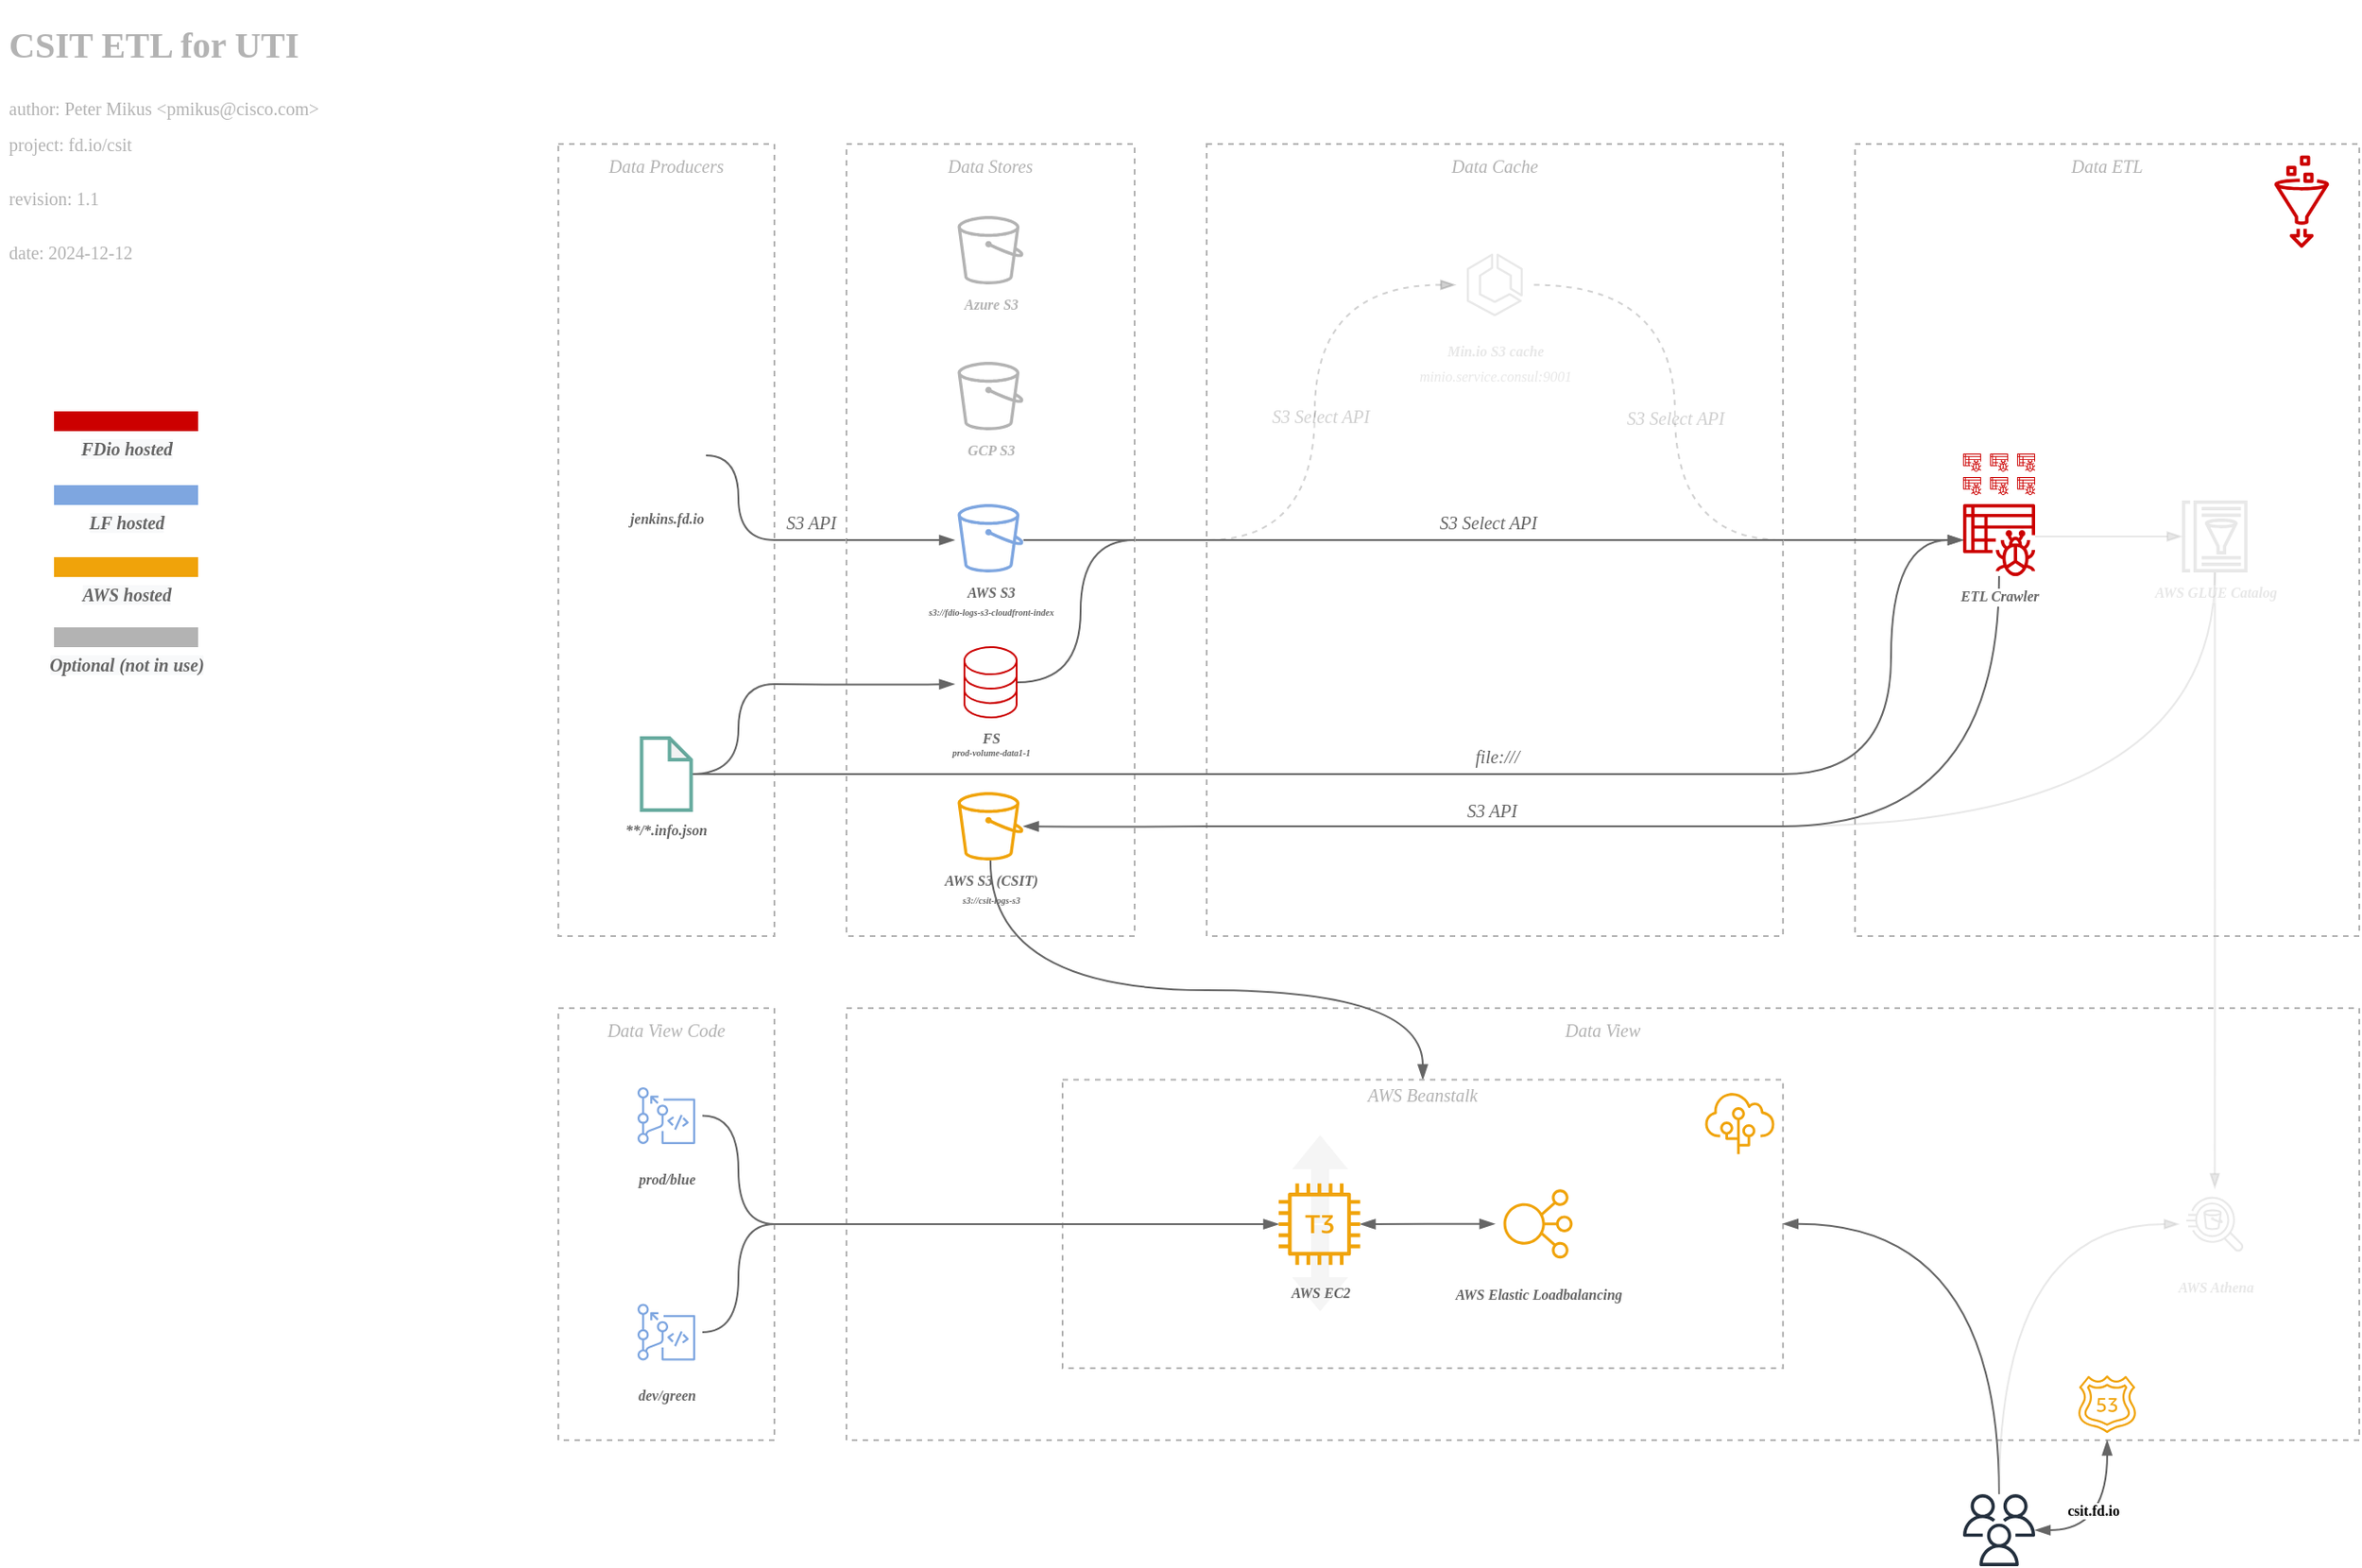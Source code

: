<mxfile version="25.0.3" pages="5">
  <diagram id="iPC49v0qRj3MABRBR_kd" name="data flow">
    <mxGraphModel dx="1095" dy="721" grid="1" gridSize="10" guides="1" tooltips="1" connect="1" arrows="1" fold="1" page="1" pageScale="1" pageWidth="1600" pageHeight="900" math="0" shadow="0">
      <root>
        <mxCell id="0" />
        <mxCell id="1" parent="0" />
        <mxCell id="43LEpUkmqykjruBSBFt2-34" value="&lt;i style=&quot;font-size: 10px&quot;&gt;&lt;font color=&quot;#b3b3b3&quot;&gt;Data ETL&lt;br&gt;&lt;br&gt;&lt;br&gt;&lt;br&gt;&lt;br&gt;&lt;br&gt;&lt;br&gt;&lt;br&gt;&lt;br&gt;&lt;br&gt;&lt;br&gt;&lt;br&gt;&lt;br&gt;&lt;br&gt;&lt;br&gt;&lt;br&gt;&lt;br&gt;&lt;br&gt;&lt;br&gt;&lt;br&gt;&lt;br&gt;&lt;br&gt;&lt;br&gt;&lt;br&gt;&lt;br&gt;&lt;br&gt;&lt;br&gt;&lt;br&gt;&lt;br&gt;&lt;/font&gt;&lt;br&gt;&lt;/i&gt;" style="rounded=0;whiteSpace=wrap;html=1;dashed=1;strokeColor=#B3B3B3;fillColor=none;fontColor=#333333;fontFamily=Verdana;" parent="1" vertex="1">
          <mxGeometry x="1040" y="80" width="280" height="440" as="geometry" />
        </mxCell>
        <mxCell id="v0f8w1BDAQ7m54HIx2ON-8" value="" style="edgeStyle=orthogonalEdgeStyle;rounded=0;orthogonalLoop=1;jettySize=auto;html=1;fontFamily=Verdana;fontSize=5;fontColor=#666666;startArrow=none;startFill=0;endArrow=none;endFill=0;entryX=1;entryY=0.5;entryDx=0;entryDy=0;strokeColor=#666666;" parent="1" source="90EX6WXlLNK09aK0P_v6-12" target="nlrlFGh5VtMJapMN1K8R-7" edge="1">
          <mxGeometry relative="1" as="geometry" />
        </mxCell>
        <mxCell id="v0f8w1BDAQ7m54HIx2ON-9" value="" style="edgeStyle=orthogonalEdgeStyle;rounded=0;orthogonalLoop=1;jettySize=auto;html=1;fontFamily=Verdana;fontSize=5;fontColor=#666666;startArrow=none;startFill=0;endArrow=none;endFill=0;strokeColor=#666666;entryX=0;entryY=0.5;entryDx=0;entryDy=0;" parent="1" source="90EX6WXlLNK09aK0P_v6-12" target="43LEpUkmqykjruBSBFt2-34" edge="1">
          <mxGeometry relative="1" as="geometry">
            <mxPoint x="1020" y="300" as="targetPoint" />
          </mxGeometry>
        </mxCell>
        <mxCell id="90EX6WXlLNK09aK0P_v6-12" value="&lt;i style=&quot;font-size: 10px&quot;&gt;&lt;font color=&quot;#b3b3b3&quot;&gt;Data Cache&lt;/font&gt;&lt;br&gt;&lt;br&gt;&lt;br&gt;&lt;br&gt;&lt;br&gt;&lt;br&gt;&lt;br&gt;&lt;br&gt;&lt;br&gt;&lt;br&gt;&lt;br&gt;&lt;br&gt;&lt;br&gt;&lt;br&gt;&lt;br&gt;&lt;br&gt;&lt;br&gt;&lt;br&gt;&lt;br&gt;&lt;br&gt;&lt;br&gt;&lt;br&gt;&lt;br&gt;&lt;br&gt;&lt;br&gt;&lt;br&gt;&lt;br&gt;&lt;br&gt;&lt;br&gt;&lt;br&gt;&lt;/i&gt;" style="rounded=0;whiteSpace=wrap;html=1;dashed=1;strokeColor=#B3B3B3;fillColor=none;fontColor=#333333;fontFamily=Verdana;" parent="1" vertex="1">
          <mxGeometry x="680" y="80" width="320" height="440" as="geometry" />
        </mxCell>
        <mxCell id="43LEpUkmqykjruBSBFt2-74" value="&lt;i style=&quot;font-size: 10px&quot;&gt;&lt;font color=&quot;#b3b3b3&quot;&gt;Data View&lt;br&gt;&lt;br&gt;&lt;br&gt;&lt;br&gt;&lt;br&gt;&lt;br&gt;&lt;br&gt;&lt;br&gt;&lt;br&gt;&lt;br&gt;&lt;br&gt;&lt;br&gt;&lt;br&gt;&lt;br&gt;&lt;br&gt;&lt;/font&gt;&lt;br&gt;&lt;/i&gt;" style="rounded=0;whiteSpace=wrap;html=1;dashed=1;strokeColor=#B3B3B3;fillColor=none;fontColor=#333333;fontFamily=Verdana;" parent="1" vertex="1">
          <mxGeometry x="480" y="560" width="840" height="240" as="geometry" />
        </mxCell>
        <mxCell id="43LEpUkmqykjruBSBFt2-14" style="edgeStyle=orthogonalEdgeStyle;rounded=0;orthogonalLoop=1;jettySize=auto;html=1;fontFamily=Verdana;fontSize=10;fontColor=#666666;startArrow=none;startFill=0;endArrow=none;endFill=0;strokeColor=#666666;curved=1;" parent="1" edge="1">
          <mxGeometry relative="1" as="geometry">
            <mxPoint x="1000" y="300" as="targetPoint" />
            <mxPoint x="680" y="300" as="sourcePoint" />
          </mxGeometry>
        </mxCell>
        <mxCell id="43LEpUkmqykjruBSBFt2-27" value="&lt;i&gt;S3 Select API&lt;/i&gt;" style="edgeLabel;html=1;align=center;verticalAlign=middle;resizable=0;points=[];fontSize=10;fontFamily=Verdana;fontColor=#666666;" parent="43LEpUkmqykjruBSBFt2-14" vertex="1" connectable="0">
          <mxGeometry x="0.101" y="2" relative="1" as="geometry">
            <mxPoint x="-20" y="-8" as="offset" />
          </mxGeometry>
        </mxCell>
        <mxCell id="43LEpUkmqykjruBSBFt2-24" value="&lt;i&gt;S3 API&lt;/i&gt;" style="edgeStyle=orthogonalEdgeStyle;curved=1;rounded=0;orthogonalLoop=1;jettySize=auto;html=1;fontFamily=Verdana;fontSize=10;fontColor=#666666;startArrow=none;startFill=0;endArrow=none;endFill=0;strokeColor=#666666;entryX=1;entryY=0.5;entryDx=0;entryDy=0;" parent="1" source="nlrlFGh5VtMJapMN1K8R-7" target="43LEpUkmqykjruBSBFt2-17" edge="1">
          <mxGeometry y="-10" relative="1" as="geometry">
            <mxPoint as="offset" />
          </mxGeometry>
        </mxCell>
        <mxCell id="JX67_reVR-qpUP16krjz-19" value="" style="edgeStyle=orthogonalEdgeStyle;rounded=0;orthogonalLoop=1;jettySize=auto;html=1;fontFamily=Verdana;fontSize=8;fontColor=#B3B3B3;startArrow=none;startFill=0;endArrow=blockThin;endFill=1;strokeColor=#666666;curved=1;entryX=0.5;entryY=0;entryDx=0;entryDy=0;" parent="1" source="v0f8w1BDAQ7m54HIx2ON-10" target="GHlB2KVPvjXBRH8V2S13-7" edge="1">
          <mxGeometry relative="1" as="geometry">
            <Array as="points">
              <mxPoint x="560" y="550" />
              <mxPoint x="800" y="550" />
            </Array>
            <mxPoint x="670" y="640" as="targetPoint" />
          </mxGeometry>
        </mxCell>
        <mxCell id="nlrlFGh5VtMJapMN1K8R-7" value="&lt;i style=&quot;font-size: 10px&quot;&gt;&lt;font color=&quot;#b3b3b3&quot;&gt;Data Stores&lt;br&gt;&lt;br&gt;&lt;br&gt;&lt;br&gt;&lt;br&gt;&lt;br&gt;&lt;br&gt;&lt;br&gt;&lt;br&gt;&lt;br&gt;&lt;br&gt;&lt;br&gt;&lt;br&gt;&lt;br&gt;&lt;br&gt;&lt;br&gt;&lt;br&gt;&lt;br&gt;&lt;br&gt;&lt;br&gt;&lt;br&gt;&lt;br&gt;&lt;br&gt;&lt;br&gt;&lt;br&gt;&lt;br&gt;&lt;br&gt;&lt;br&gt;&lt;br&gt;&lt;/font&gt;&lt;br&gt;&lt;/i&gt;" style="rounded=0;whiteSpace=wrap;html=1;strokeColor=#B3B3B3;fillColor=none;fontColor=#333333;fontFamily=Verdana;dashed=1;" parent="1" vertex="1">
          <mxGeometry x="480" y="80" width="160" height="440" as="geometry" />
        </mxCell>
        <mxCell id="43LEpUkmqykjruBSBFt2-1" value="GCP S3" style="sketch=0;outlineConnect=0;fontColor=#B3B3B3;fillColor=#B3B3B3;strokeColor=none;dashed=0;verticalLabelPosition=bottom;verticalAlign=top;align=center;html=1;fontSize=8;fontStyle=3;aspect=fixed;pointerEvents=1;shape=mxgraph.aws4.bucket;fontFamily=Verdana;" parent="1" vertex="1">
          <mxGeometry x="541.73" y="201" width="36.54" height="38" as="geometry" />
        </mxCell>
        <mxCell id="43LEpUkmqykjruBSBFt2-55" style="edgeStyle=orthogonalEdgeStyle;curved=1;rounded=0;orthogonalLoop=1;jettySize=auto;html=1;fontFamily=Verdana;fontSize=8;fontColor=#333333;startArrow=none;startFill=0;endArrow=none;endFill=0;strokeColor=#666666;" parent="1" source="43LEpUkmqykjruBSBFt2-4" edge="1">
          <mxGeometry relative="1" as="geometry">
            <mxPoint x="640" y="300" as="targetPoint" />
            <Array as="points">
              <mxPoint x="610" y="300" />
              <mxPoint x="610" y="300" />
            </Array>
          </mxGeometry>
        </mxCell>
        <mxCell id="43LEpUkmqykjruBSBFt2-57" style="edgeStyle=orthogonalEdgeStyle;curved=1;rounded=0;orthogonalLoop=1;jettySize=auto;html=1;entryX=0;entryY=0.5;entryDx=0;entryDy=0;fontFamily=Verdana;fontSize=8;fontColor=#333333;startArrow=blockThin;startFill=1;endArrow=none;endFill=0;strokeColor=#666666;" parent="1" target="nlrlFGh5VtMJapMN1K8R-7" edge="1">
          <mxGeometry relative="1" as="geometry">
            <Array as="points">
              <mxPoint x="530" y="300" />
              <mxPoint x="530" y="300" />
            </Array>
            <mxPoint x="540" y="300" as="sourcePoint" />
          </mxGeometry>
        </mxCell>
        <mxCell id="43LEpUkmqykjruBSBFt2-4" value="AWS S3&lt;br&gt;&lt;font style=&quot;font-size: 5px&quot;&gt;s3://fdio-logs-s3-cloudfront-index&lt;/font&gt;" style="sketch=0;outlineConnect=0;fontColor=#666666;fillColor=#7EA6E0;strokeColor=#7EA6E0;dashed=0;verticalLabelPosition=bottom;verticalAlign=top;align=center;html=1;fontSize=8;fontStyle=3;aspect=fixed;pointerEvents=1;shape=mxgraph.aws4.bucket;fontFamily=Verdana;shadow=0;" parent="1" vertex="1">
          <mxGeometry x="541.73" y="280" width="36.54" height="38" as="geometry" />
        </mxCell>
        <mxCell id="43LEpUkmqykjruBSBFt2-8" value="Azure S3" style="sketch=0;outlineConnect=0;fontColor=#B3B3B3;fillColor=#B3B3B3;strokeColor=none;dashed=0;verticalLabelPosition=bottom;verticalAlign=top;align=center;html=1;fontSize=8;fontStyle=3;aspect=fixed;pointerEvents=1;shape=mxgraph.aws4.bucket;fontFamily=Verdana;" parent="1" vertex="1">
          <mxGeometry x="541.73" y="120" width="36.54" height="38" as="geometry" />
        </mxCell>
        <mxCell id="JX67_reVR-qpUP16krjz-27" value="" style="sketch=0;outlineConnect=0;fontColor=#333333;gradientColor=none;fillColor=#CC0000;strokeColor=none;dashed=0;verticalLabelPosition=bottom;verticalAlign=top;align=center;html=1;fontSize=8;fontStyle=0;aspect=fixed;pointerEvents=1;shape=mxgraph.aws4.glue_crawlers;rounded=0;shadow=0;glass=0;fontFamily=Verdana;strokeWidth=1;labelBackgroundColor=default;" parent="1" vertex="1">
          <mxGeometry x="1130" y="265" width="10" height="10" as="geometry" />
        </mxCell>
        <mxCell id="43LEpUkmqykjruBSBFt2-12" style="edgeStyle=orthogonalEdgeStyle;rounded=0;orthogonalLoop=1;jettySize=auto;html=1;fontFamily=Verdana;fontSize=10;fontColor=#666666;startArrow=blockThin;startFill=1;endArrow=none;endFill=0;strokeColor=#666666;curved=1;exitX=0;exitY=0.5;exitDx=0;exitDy=0;exitPerimeter=0;opacity=30;dashed=1;" parent="1" source="GHlB2KVPvjXBRH8V2S13-15" edge="1">
          <mxGeometry relative="1" as="geometry">
            <mxPoint x="680" y="300" as="targetPoint" />
            <Array as="points">
              <mxPoint x="740" y="158" />
              <mxPoint x="740" y="300" />
            </Array>
            <mxPoint x="811.87" y="174.02" as="sourcePoint" />
          </mxGeometry>
        </mxCell>
        <mxCell id="43LEpUkmqykjruBSBFt2-26" value="&lt;font style=&quot;font-size: 10px&quot;&gt;&lt;i&gt;S3 Select API&lt;/i&gt;&lt;/font&gt;" style="edgeLabel;html=1;align=center;verticalAlign=middle;resizable=0;points=[];fontSize=8;fontFamily=Verdana;fontColor=#666666;textOpacity=30;" parent="43LEpUkmqykjruBSBFt2-12" vertex="1" connectable="0">
          <mxGeometry x="-0.357" relative="1" as="geometry">
            <mxPoint x="3" y="61" as="offset" />
          </mxGeometry>
        </mxCell>
        <mxCell id="43LEpUkmqykjruBSBFt2-35" value="" style="edgeStyle=orthogonalEdgeStyle;curved=1;rounded=0;orthogonalLoop=1;jettySize=auto;html=1;fontFamily=Verdana;fontSize=10;fontColor=#666666;startArrow=none;startFill=0;endArrow=none;endFill=0;strokeColor=#666666;entryX=1;entryY=0.5;entryDx=0;entryDy=0;exitX=1;exitY=0.5;exitDx=0;exitDy=0;exitPerimeter=0;opacity=30;dashed=1;" parent="1" source="GHlB2KVPvjXBRH8V2S13-15" target="90EX6WXlLNK09aK0P_v6-12" edge="1">
          <mxGeometry relative="1" as="geometry">
            <Array as="points">
              <mxPoint x="940" y="158" />
              <mxPoint x="940" y="300" />
            </Array>
            <mxPoint x="868.12" y="174.02" as="sourcePoint" />
          </mxGeometry>
        </mxCell>
        <mxCell id="43LEpUkmqykjruBSBFt2-39" value="&lt;font color=&quot;#666666&quot; style=&quot;font-size: 10px&quot;&gt;&lt;i style=&quot;font-size: 10px&quot;&gt;S3 Select API&lt;/i&gt;&lt;/font&gt;" style="edgeLabel;html=1;align=center;verticalAlign=middle;resizable=0;points=[];fontSize=10;fontFamily=Verdana;fontColor=#B3B3B3;textOpacity=30;" parent="43LEpUkmqykjruBSBFt2-35" vertex="1" connectable="0">
          <mxGeometry x="-0.194" y="-4" relative="1" as="geometry">
            <mxPoint x="4" y="39" as="offset" />
          </mxGeometry>
        </mxCell>
        <mxCell id="43LEpUkmqykjruBSBFt2-15" style="edgeStyle=none;rounded=0;orthogonalLoop=1;jettySize=auto;html=1;exitX=0.5;exitY=1;exitDx=0;exitDy=0;dashed=1;fontFamily=Verdana;fontSize=10;fontColor=#666666;startArrow=classic;startFill=1;endArrow=none;endFill=0;strokeColor=#666666;" parent="1" source="nlrlFGh5VtMJapMN1K8R-7" target="nlrlFGh5VtMJapMN1K8R-7" edge="1">
          <mxGeometry relative="1" as="geometry" />
        </mxCell>
        <mxCell id="43LEpUkmqykjruBSBFt2-17" value="&lt;i style=&quot;font-size: 10px&quot;&gt;&lt;font color=&quot;#b3b3b3&quot;&gt;&lt;br&gt;Data Producers&lt;br&gt;&lt;/font&gt;&lt;br&gt;&lt;br&gt;&lt;br&gt;&lt;br&gt;&lt;br&gt;&lt;br&gt;&lt;br&gt;&lt;br&gt;&lt;br&gt;&lt;br&gt;&lt;br&gt;&lt;br&gt;&lt;br&gt;&lt;br&gt;&lt;br&gt;&lt;br&gt;&lt;br&gt;&lt;br&gt;&lt;br&gt;&lt;br&gt;&lt;br&gt;&lt;br&gt;&lt;br&gt;&lt;br&gt;&lt;br&gt;&lt;br&gt;&lt;br&gt;&lt;br&gt;&lt;br&gt;&lt;br&gt;&lt;/i&gt;" style="rounded=0;whiteSpace=wrap;html=1;strokeColor=#B3B3B3;fillColor=none;fontColor=#ffffff;fontFamily=Verdana;dashed=1;" parent="1" vertex="1">
          <mxGeometry x="320" y="80" width="120" height="440" as="geometry" />
        </mxCell>
        <mxCell id="43LEpUkmqykjruBSBFt2-59" style="edgeStyle=orthogonalEdgeStyle;curved=1;rounded=0;orthogonalLoop=1;jettySize=auto;html=1;fontFamily=Verdana;fontSize=8;fontColor=#333333;startArrow=none;startFill=0;endArrow=none;endFill=0;strokeColor=#666666;exitX=1.001;exitY=0.499;exitDx=0;exitDy=0;exitPerimeter=0;" parent="1" source="43LEpUkmqykjruBSBFt2-28" edge="1">
          <mxGeometry relative="1" as="geometry">
            <mxPoint x="440" y="380" as="targetPoint" />
            <mxPoint x="393.75" y="431.0" as="sourcePoint" />
            <Array as="points">
              <mxPoint x="420" y="430" />
              <mxPoint x="420" y="380" />
            </Array>
          </mxGeometry>
        </mxCell>
        <mxCell id="JX67_reVR-qpUP16krjz-21" style="edgeStyle=orthogonalEdgeStyle;rounded=0;orthogonalLoop=1;jettySize=auto;html=1;fontFamily=Verdana;fontSize=8;fontColor=#B3B3B3;startArrow=none;startFill=0;endArrow=none;endFill=0;strokeColor=#666666;elbow=vertical;" parent="1" source="43LEpUkmqykjruBSBFt2-28" edge="1">
          <mxGeometry relative="1" as="geometry">
            <mxPoint x="1000" y="430" as="targetPoint" />
            <Array as="points">
              <mxPoint x="1000" y="430" />
            </Array>
          </mxGeometry>
        </mxCell>
        <mxCell id="JX67_reVR-qpUP16krjz-25" value="&lt;font style=&quot;font-size: 10px&quot;&gt;file:///&lt;/font&gt;" style="edgeLabel;html=1;align=center;verticalAlign=middle;resizable=0;points=[];fontSize=12;fontFamily=Verdana;fontColor=#666666;fontStyle=2" parent="JX67_reVR-qpUP16krjz-21" vertex="1" connectable="0">
          <mxGeometry x="0.441" y="1" relative="1" as="geometry">
            <mxPoint x="10" y="-9" as="offset" />
          </mxGeometry>
        </mxCell>
        <mxCell id="JX67_reVR-qpUP16krjz-22" style="edgeStyle=orthogonalEdgeStyle;curved=1;rounded=0;orthogonalLoop=1;jettySize=auto;html=1;fontFamily=Verdana;fontSize=8;fontColor=#B3B3B3;startArrow=none;startFill=0;endArrow=blockThin;endFill=1;strokeColor=#666666;entryX=-0.167;entryY=0.525;entryDx=0;entryDy=0;entryPerimeter=0;" parent="1" target="v0f8w1BDAQ7m54HIx2ON-7" edge="1">
          <mxGeometry relative="1" as="geometry">
            <mxPoint x="440" y="380" as="sourcePoint" />
          </mxGeometry>
        </mxCell>
        <mxCell id="43LEpUkmqykjruBSBFt2-28" value="&lt;font style=&quot;font-size: 8px&quot;&gt;&lt;i&gt;&lt;br&gt;&lt;br&gt;&lt;br&gt;&lt;br&gt;&lt;br&gt;**/*.info.json&lt;/i&gt;&lt;/font&gt;" style="shape=note;whiteSpace=wrap;html=1;backgroundOutline=1;darkOpacity=0.05;rounded=0;shadow=0;glass=0;fontFamily=Verdana;fontSize=10;fontColor=#666666;strokeColor=#67AB9F;strokeWidth=2;fillColor=none;size=12;fontStyle=1" parent="1" vertex="1">
          <mxGeometry x="366.25" y="410" width="27.5" height="40" as="geometry" />
        </mxCell>
        <mxCell id="43LEpUkmqykjruBSBFt2-61" style="edgeStyle=orthogonalEdgeStyle;curved=1;rounded=0;orthogonalLoop=1;jettySize=auto;html=1;entryX=1;entryY=0.5;entryDx=0;entryDy=0;fontFamily=Verdana;fontSize=8;fontColor=#333333;startArrow=none;startFill=0;endArrow=none;endFill=0;strokeColor=#666666;exitX=1;exitY=0.5;exitDx=0;exitDy=0;" parent="1" source="43LEpUkmqykjruBSBFt2-31" target="43LEpUkmqykjruBSBFt2-17" edge="1">
          <mxGeometry relative="1" as="geometry">
            <Array as="points">
              <mxPoint x="420" y="253" />
              <mxPoint x="420" y="300" />
            </Array>
          </mxGeometry>
        </mxCell>
        <mxCell id="43LEpUkmqykjruBSBFt2-31" value="&lt;i&gt;&lt;font style=&quot;font-size: 8px&quot;&gt;jenkins.fd.io&lt;/font&gt;&lt;/i&gt;" style="shape=image;html=1;verticalAlign=top;verticalLabelPosition=bottom;labelBackgroundColor=none;imageAspect=0;aspect=fixed;image=https://cdn0.iconfinder.com/data/icons/font-awesome-brands-vol-1/512/jenkins-128.png;rounded=0;shadow=0;glass=0;fontFamily=Verdana;fontSize=10;fontColor=#666666;strokeColor=#B3B3B3;strokeWidth=2;fillColor=none;gradientColor=none;opacity=66;imageBorder=none;fontStyle=1;imageBackground=none;" parent="1" vertex="1">
          <mxGeometry x="358" y="231" width="44" height="44" as="geometry" />
        </mxCell>
        <mxCell id="43LEpUkmqykjruBSBFt2-36" value="" style="sketch=0;points=[[0,0,0],[0.25,0,0],[0.5,0,0],[0.75,0,0],[1,0,0],[0,1,0],[0.25,1,0],[0.5,1,0],[0.75,1,0],[1,1,0],[0,0.25,0],[0,0.5,0],[0,0.75,0],[1,0.25,0],[1,0.5,0],[1,0.75,0]];outlineConnect=0;fontColor=#ffffff;gradientDirection=north;fillColor=none;strokeColor=#CC0000;dashed=0;verticalLabelPosition=bottom;verticalAlign=top;align=center;html=1;fontSize=12;fontStyle=0;aspect=fixed;shape=mxgraph.aws4.resourceIcon;resIcon=mxgraph.aws4.glue;rounded=0;shadow=0;glass=0;fontFamily=Verdana;" parent="1" vertex="1">
          <mxGeometry x="1256" y="80" width="64" height="64" as="geometry" />
        </mxCell>
        <mxCell id="43LEpUkmqykjruBSBFt2-46" style="edgeStyle=orthogonalEdgeStyle;curved=1;rounded=0;orthogonalLoop=1;jettySize=auto;html=1;fontFamily=Verdana;fontSize=8;fontColor=#666666;startArrow=blockThin;startFill=1;endArrow=none;endFill=0;strokeColor=#B3B3B3;opacity=30;" parent="1" source="43LEpUkmqykjruBSBFt2-37" target="43LEpUkmqykjruBSBFt2-44" edge="1">
          <mxGeometry relative="1" as="geometry">
            <Array as="points">
              <mxPoint x="1170" y="298" />
              <mxPoint x="1170" y="298" />
            </Array>
          </mxGeometry>
        </mxCell>
        <mxCell id="43LEpUkmqykjruBSBFt2-79" style="edgeStyle=orthogonalEdgeStyle;orthogonalLoop=1;jettySize=auto;html=1;fontFamily=Verdana;fontSize=16;fontColor=#666666;startArrow=none;startFill=0;endArrow=none;endFill=0;strokeColor=#666666;rounded=0;" parent="1" edge="1">
          <mxGeometry relative="1" as="geometry">
            <mxPoint x="680" y="459" as="targetPoint" />
            <Array as="points" />
            <mxPoint x="1000" y="459" as="sourcePoint" />
          </mxGeometry>
        </mxCell>
        <mxCell id="JX67_reVR-qpUP16krjz-14" value="&lt;i style=&quot;color: rgb(102 , 102 , 102) ; font-family: &amp;#34;verdana&amp;#34; ; font-size: 10px&quot;&gt;S3 API&lt;/i&gt;" style="edgeLabel;html=1;align=center;verticalAlign=middle;resizable=0;points=[];fontSize=8;" parent="43LEpUkmqykjruBSBFt2-79" vertex="1" connectable="0">
          <mxGeometry x="0.176" y="-2" relative="1" as="geometry">
            <mxPoint x="26" y="-7" as="offset" />
          </mxGeometry>
        </mxCell>
        <mxCell id="JX67_reVR-qpUP16krjz-6" style="edgeStyle=orthogonalEdgeStyle;rounded=0;orthogonalLoop=1;jettySize=auto;html=1;fontSize=8;startArrow=none;startFill=0;endArrow=none;endFill=0;strokeColor=#B3B3B3;curved=1;opacity=30;" parent="1" source="43LEpUkmqykjruBSBFt2-37" edge="1">
          <mxGeometry relative="1" as="geometry">
            <mxPoint x="1238.5" y="320" as="sourcePoint" />
            <mxPoint x="1000" y="459" as="targetPoint" />
            <Array as="points">
              <mxPoint x="1240" y="459" />
            </Array>
          </mxGeometry>
        </mxCell>
        <mxCell id="JX67_reVR-qpUP16krjz-4" style="edgeStyle=orthogonalEdgeStyle;rounded=0;orthogonalLoop=1;jettySize=auto;html=1;endArrow=none;endFill=0;strokeColor=#666666;exitX=0.5;exitY=1;exitDx=0;exitDy=0;exitPerimeter=0;curved=1;" parent="1" source="43LEpUkmqykjruBSBFt2-44" edge="1">
          <mxGeometry relative="1" as="geometry">
            <mxPoint x="1000" y="459" as="targetPoint" />
            <mxPoint x="1100.278" y="459.0" as="sourcePoint" />
            <Array as="points">
              <mxPoint x="1120" y="459" />
            </Array>
          </mxGeometry>
        </mxCell>
        <mxCell id="JX67_reVR-qpUP16krjz-7" style="edgeStyle=orthogonalEdgeStyle;rounded=0;orthogonalLoop=1;jettySize=auto;html=1;fontSize=8;startArrow=none;startFill=0;endArrow=blockThin;endFill=1;strokeColor=#B3B3B3;opacity=30;" parent="1" source="43LEpUkmqykjruBSBFt2-37" target="JX67_reVR-qpUP16krjz-2" edge="1">
          <mxGeometry relative="1" as="geometry">
            <Array as="points" />
          </mxGeometry>
        </mxCell>
        <mxCell id="JX67_reVR-qpUP16krjz-26" value="" style="sketch=0;outlineConnect=0;fontColor=#333333;gradientColor=none;fillColor=#CC0000;strokeColor=none;dashed=0;verticalLabelPosition=bottom;verticalAlign=top;align=center;html=1;fontSize=8;fontStyle=0;aspect=fixed;pointerEvents=1;shape=mxgraph.aws4.glue_crawlers;rounded=0;shadow=0;glass=0;fontFamily=Verdana;strokeWidth=1;labelBackgroundColor=default;" parent="1" vertex="1">
          <mxGeometry x="1100" y="265" width="10" height="10" as="geometry" />
        </mxCell>
        <mxCell id="43LEpUkmqykjruBSBFt2-37" value="&lt;font style=&quot;font-size: 8px&quot;&gt;&lt;i style=&quot;font-size: 8px&quot;&gt;&lt;b style=&quot;font-size: 8px&quot;&gt;AWS GLUE Catalog&lt;/b&gt;&lt;/i&gt;&lt;/font&gt;" style="sketch=0;outlineConnect=0;fontColor=#B3B3B3;gradientColor=none;fillColor=#B3B3B3;strokeColor=none;dashed=0;verticalLabelPosition=bottom;verticalAlign=top;align=center;html=1;fontSize=8;fontStyle=0;aspect=fixed;pointerEvents=1;shape=mxgraph.aws4.glue_data_catalog;rounded=0;shadow=0;glass=0;fontFamily=Verdana;labelBackgroundColor=#FFFFFF;opacity=30;textOpacity=30;" parent="1" vertex="1">
          <mxGeometry x="1221.29" y="278" width="36.92" height="40" as="geometry" />
        </mxCell>
        <mxCell id="43LEpUkmqykjruBSBFt2-56" style="edgeStyle=orthogonalEdgeStyle;curved=1;rounded=0;orthogonalLoop=1;jettySize=auto;html=1;fontFamily=Verdana;fontSize=8;fontColor=#333333;startArrow=none;startFill=0;endArrow=none;endFill=0;strokeColor=#666666;" parent="1" source="v0f8w1BDAQ7m54HIx2ON-7" edge="1">
          <mxGeometry relative="1" as="geometry">
            <mxPoint x="640" y="300" as="targetPoint" />
            <Array as="points">
              <mxPoint x="610" y="379" />
              <mxPoint x="610" y="300" />
            </Array>
            <mxPoint x="598.27" y="420" as="sourcePoint" />
          </mxGeometry>
        </mxCell>
        <mxCell id="43LEpUkmqykjruBSBFt2-62" style="edgeStyle=orthogonalEdgeStyle;curved=1;rounded=0;orthogonalLoop=1;jettySize=auto;html=1;fontFamily=Verdana;fontSize=8;fontColor=#333333;startArrow=blockThin;startFill=1;endArrow=none;endFill=0;strokeColor=#666666;" parent="1" source="43LEpUkmqykjruBSBFt2-44" edge="1">
          <mxGeometry relative="1" as="geometry">
            <mxPoint x="1040" y="300" as="targetPoint" />
            <Array as="points">
              <mxPoint x="1090" y="300" />
              <mxPoint x="1090" y="300" />
            </Array>
          </mxGeometry>
        </mxCell>
        <mxCell id="43LEpUkmqykjruBSBFt2-44" value="&lt;i style=&quot;font-size: 8px&quot;&gt;&lt;b style=&quot;font-size: 8px&quot;&gt;&lt;font color=&quot;#666666&quot; style=&quot;font-size: 8px&quot;&gt;ETL Crawler&lt;/font&gt;&lt;/b&gt;&lt;/i&gt;" style="sketch=0;outlineConnect=0;fontColor=#333333;fillColor=#CC0000;strokeColor=none;dashed=0;verticalLabelPosition=bottom;verticalAlign=top;align=center;html=1;fontSize=8;fontStyle=0;aspect=fixed;pointerEvents=1;shape=mxgraph.aws4.glue_crawlers;rounded=0;shadow=0;glass=0;fontFamily=Verdana;strokeWidth=1;labelBackgroundColor=default;" parent="1" vertex="1">
          <mxGeometry x="1100" y="280" width="40" height="40" as="geometry" />
        </mxCell>
        <mxCell id="43LEpUkmqykjruBSBFt2-70" value="" style="edgeStyle=orthogonalEdgeStyle;curved=1;rounded=0;orthogonalLoop=1;jettySize=auto;html=1;dashed=1;fontFamily=Verdana;fontSize=10;fontColor=#666666;startArrow=none;startFill=0;endArrow=blockThin;endFill=1;strokeColor=#666666;" parent="1" edge="1">
          <mxGeometry relative="1" as="geometry">
            <Array as="points">
              <mxPoint x="119" y="431" />
              <mxPoint x="119" y="431" />
            </Array>
            <mxPoint x="118.7" y="401.781" as="targetPoint" />
          </mxGeometry>
        </mxCell>
        <mxCell id="43LEpUkmqykjruBSBFt2-73" value="validate" style="edgeLabel;html=1;align=center;verticalAlign=middle;resizable=0;points=[];fontSize=10;fontFamily=Verdana;fontColor=#666666;fontStyle=2" parent="43LEpUkmqykjruBSBFt2-70" vertex="1" connectable="0">
          <mxGeometry x="-0.226" y="1" relative="1" as="geometry">
            <mxPoint x="1" y="-18" as="offset" />
          </mxGeometry>
        </mxCell>
        <mxCell id="43LEpUkmqykjruBSBFt2-71" value="" style="edgeStyle=orthogonalEdgeStyle;curved=1;rounded=0;orthogonalLoop=1;jettySize=auto;html=1;dashed=1;fontFamily=Verdana;fontSize=10;fontColor=#666666;startArrow=none;startFill=0;endArrow=blockThin;endFill=1;strokeColor=#666666;" parent="1" edge="1">
          <mxGeometry relative="1" as="geometry">
            <mxPoint x="118.7" y="504" as="sourcePoint" />
          </mxGeometry>
        </mxCell>
        <mxCell id="43LEpUkmqykjruBSBFt2-72" value="validate" style="edgeLabel;html=1;align=center;verticalAlign=middle;resizable=0;points=[];fontSize=10;fontFamily=Verdana;fontColor=#666666;fontStyle=2" parent="43LEpUkmqykjruBSBFt2-71" vertex="1" connectable="0">
          <mxGeometry x="-0.247" y="2" relative="1" as="geometry">
            <mxPoint x="-2" y="15" as="offset" />
          </mxGeometry>
        </mxCell>
        <mxCell id="v0f8w1BDAQ7m54HIx2ON-7" value="&lt;font&gt;&lt;b&gt;&lt;i&gt;&lt;span style=&quot;font-size: 8px&quot;&gt;FS&lt;/span&gt;&lt;br&gt;&lt;font style=&quot;font-size: 5px&quot;&gt;prod-volume-data1-1&lt;/font&gt;&lt;/i&gt;&lt;/b&gt;&lt;/font&gt;" style="sketch=0;pointerEvents=1;shadow=0;dashed=0;html=1;strokeColor=none;fillColor=#CC0000;aspect=fixed;labelPosition=center;verticalLabelPosition=bottom;verticalAlign=top;align=center;outlineConnect=0;shape=mxgraph.vvd.storage;fontFamily=Verdana;fontSize=5;fontColor=#666666;" parent="1" vertex="1">
          <mxGeometry x="545" y="359" width="30" height="40" as="geometry" />
        </mxCell>
        <mxCell id="JX67_reVR-qpUP16krjz-3" value="" style="edgeStyle=orthogonalEdgeStyle;curved=1;rounded=0;orthogonalLoop=1;jettySize=auto;html=1;strokeColor=#666666;endArrow=blockThin;endFill=1;" parent="1" target="v0f8w1BDAQ7m54HIx2ON-10" edge="1">
          <mxGeometry relative="1" as="geometry">
            <mxPoint x="680" y="459" as="sourcePoint" />
            <mxPoint x="578.266" y="459" as="targetPoint" />
            <Array as="points" />
          </mxGeometry>
        </mxCell>
        <mxCell id="v0f8w1BDAQ7m54HIx2ON-10" value="AWS S3 (CSIT)&lt;br&gt;&lt;font style=&quot;font-size: 5px&quot;&gt;s3://&lt;/font&gt;&lt;span style=&quot;font-size: 5px&quot;&gt;csit-logs-s3&lt;/span&gt;" style="sketch=0;outlineConnect=0;fontColor=#666666;fillColor=#f0a30a;strokeColor=#BD7000;dashed=0;verticalLabelPosition=bottom;verticalAlign=top;align=center;html=1;fontSize=8;fontStyle=3;aspect=fixed;pointerEvents=1;shape=mxgraph.aws4.bucket;fontFamily=Verdana;shadow=0;" parent="1" vertex="1">
          <mxGeometry x="541.73" y="440" width="36.54" height="38" as="geometry" />
        </mxCell>
        <mxCell id="v0f8w1BDAQ7m54HIx2ON-13" value="&lt;p style=&quot;line-height: 1&quot;&gt;&lt;/p&gt;&lt;h1&gt;CSIT ETL for UTI&lt;/h1&gt;&lt;p style=&quot;line-height: 2&quot;&gt;&lt;span style=&quot;font-size: 10px ; font-weight: normal&quot;&gt;author: Peter Mikus &amp;lt;pmikus@cisco.com&amp;gt;&lt;br&gt;&lt;/span&gt;project: fd.io/csit&lt;/p&gt;&lt;p style=&quot;line-height: 2&quot;&gt;revision: 1.1&lt;/p&gt;&lt;p style=&quot;line-height: 2&quot;&gt;date: 2024-12-12&lt;/p&gt;&lt;p&gt;&lt;/p&gt;" style="text;html=1;strokeColor=none;fillColor=none;spacing=5;spacingTop=-20;whiteSpace=wrap;overflow=hidden;rounded=0;dashed=1;labelBackgroundColor=default;fontFamily=Verdana;fontSize=10;fontColor=#B3B3B3;" parent="1" vertex="1">
          <mxGeometry x="10" y="10" width="310" height="190" as="geometry" />
        </mxCell>
        <mxCell id="JX67_reVR-qpUP16krjz-2" value="&lt;font style=&quot;font-size: 8px&quot;&gt;&lt;b style=&quot;background-color: rgb(255 , 255 , 255)&quot;&gt;AWS Athena&lt;/b&gt;&lt;/font&gt;" style="sketch=0;points=[[0,0,0],[0.25,0,0],[0.5,0,0],[0.75,0,0],[1,0,0],[0,1,0],[0.25,1,0],[0.5,1,0],[0.75,1,0],[1,1,0],[0,0.25,0],[0,0.5,0],[0,0.75,0],[1,0.25,0],[1,0.5,0],[1,0.75,0]];outlineConnect=0;fontColor=#B3B3B3;gradientDirection=north;fillColor=none;strokeColor=#B3B3B3;dashed=0;verticalLabelPosition=bottom;verticalAlign=top;align=center;html=1;fontSize=12;fontStyle=2;aspect=fixed;shape=mxgraph.aws4.resourceIcon;resIcon=mxgraph.aws4.athena;fontFamily=Verdana;opacity=30;textOpacity=30;" parent="1" vertex="1">
          <mxGeometry x="1220" y="660.25" width="39.5" height="39.5" as="geometry" />
        </mxCell>
        <mxCell id="GHlB2KVPvjXBRH8V2S13-7" value="&lt;font face=&quot;Verdana&quot; color=&quot;#b3b3b3&quot; size=&quot;1&quot;&gt;&lt;i&gt;AWS Beanstalk&lt;br&gt;&lt;br&gt;&lt;br&gt;&lt;br&gt;&lt;br&gt;&lt;br&gt;&lt;br&gt;&lt;br&gt;&lt;br&gt;&lt;br&gt;&lt;br&gt;&lt;/i&gt;&lt;/font&gt;" style="rounded=0;whiteSpace=wrap;html=1;fillColor=none;dashed=1;strokeColor=#B3B3B3;" parent="1" vertex="1">
          <mxGeometry x="600" y="599.75" width="400" height="160.25" as="geometry" />
        </mxCell>
        <mxCell id="JX67_reVR-qpUP16krjz-24" value="" style="endArrow=blockThin;html=1;rounded=0;fontFamily=Verdana;fontSize=8;fontColor=#B3B3B3;strokeColor=#666666;elbow=vertical;edgeStyle=orthogonalEdgeStyle;curved=1;endFill=1;" parent="1" target="43LEpUkmqykjruBSBFt2-44" edge="1">
          <mxGeometry width="50" height="50" relative="1" as="geometry">
            <mxPoint x="1000" y="430" as="sourcePoint" />
            <mxPoint x="770" y="330" as="targetPoint" />
            <Array as="points">
              <mxPoint x="1060" y="430" />
              <mxPoint x="1060" y="300" />
            </Array>
          </mxGeometry>
        </mxCell>
        <mxCell id="JX67_reVR-qpUP16krjz-28" value="" style="sketch=0;outlineConnect=0;fontColor=#333333;gradientColor=none;fillColor=#CC0000;strokeColor=none;dashed=0;verticalLabelPosition=bottom;verticalAlign=top;align=center;html=1;fontSize=8;fontStyle=0;aspect=fixed;pointerEvents=1;shape=mxgraph.aws4.glue_crawlers;rounded=0;shadow=0;glass=0;fontFamily=Verdana;strokeWidth=1;labelBackgroundColor=default;" parent="1" vertex="1">
          <mxGeometry x="1115" y="265" width="10" height="10" as="geometry" />
        </mxCell>
        <mxCell id="JX67_reVR-qpUP16krjz-29" value="" style="sketch=0;outlineConnect=0;fontColor=#333333;gradientColor=none;fillColor=#CC0000;strokeColor=none;dashed=0;verticalLabelPosition=bottom;verticalAlign=top;align=center;html=1;fontSize=8;fontStyle=0;aspect=fixed;pointerEvents=1;shape=mxgraph.aws4.glue_crawlers;rounded=0;shadow=0;glass=0;fontFamily=Verdana;strokeWidth=1;labelBackgroundColor=default;" parent="1" vertex="1">
          <mxGeometry x="1130" y="252" width="10" height="10" as="geometry" />
        </mxCell>
        <mxCell id="JX67_reVR-qpUP16krjz-30" value="" style="sketch=0;outlineConnect=0;fontColor=#333333;gradientColor=none;fillColor=#CC0000;strokeColor=none;dashed=0;verticalLabelPosition=bottom;verticalAlign=top;align=center;html=1;fontSize=8;fontStyle=0;aspect=fixed;pointerEvents=1;shape=mxgraph.aws4.glue_crawlers;rounded=0;shadow=0;glass=0;fontFamily=Verdana;strokeWidth=1;labelBackgroundColor=default;" parent="1" vertex="1">
          <mxGeometry x="1100" y="252" width="10" height="10" as="geometry" />
        </mxCell>
        <mxCell id="JX67_reVR-qpUP16krjz-31" value="" style="sketch=0;outlineConnect=0;fontColor=#333333;gradientColor=none;fillColor=#CC0000;strokeColor=none;dashed=0;verticalLabelPosition=bottom;verticalAlign=top;align=center;html=1;fontSize=8;fontStyle=0;aspect=fixed;pointerEvents=1;shape=mxgraph.aws4.glue_crawlers;rounded=0;shadow=0;glass=0;fontFamily=Verdana;strokeWidth=1;labelBackgroundColor=default;" parent="1" vertex="1">
          <mxGeometry x="1115" y="252" width="10" height="10" as="geometry" />
        </mxCell>
        <mxCell id="lklzkgGY1ycGvQAvg5bW-21" style="edgeStyle=orthogonalEdgeStyle;rounded=0;orthogonalLoop=1;jettySize=auto;html=1;entryX=1;entryY=0.5;entryDx=0;entryDy=0;fontFamily=Verdana;fontSize=8;fontColor=#666666;endArrow=blockThin;endFill=1;strokeColor=#666666;curved=1;" parent="1" source="JX67_reVR-qpUP16krjz-32" target="GHlB2KVPvjXBRH8V2S13-7" edge="1">
          <mxGeometry relative="1" as="geometry">
            <Array as="points">
              <mxPoint x="1120" y="680" />
            </Array>
          </mxGeometry>
        </mxCell>
        <mxCell id="lklzkgGY1ycGvQAvg5bW-22" style="edgeStyle=orthogonalEdgeStyle;curved=1;rounded=0;orthogonalLoop=1;jettySize=auto;html=1;entryX=0;entryY=0.5;entryDx=0;entryDy=0;entryPerimeter=0;fontFamily=Verdana;fontSize=8;fontColor=#666666;endArrow=blockThin;endFill=1;strokeColor=#B3B3B3;opacity=30;" parent="1" target="JX67_reVR-qpUP16krjz-2" edge="1">
          <mxGeometry relative="1" as="geometry">
            <Array as="points">
              <mxPoint x="1120" y="680" />
            </Array>
            <mxPoint x="1120" y="830" as="sourcePoint" />
          </mxGeometry>
        </mxCell>
        <mxCell id="GHlB2KVPvjXBRH8V2S13-24" style="edgeStyle=orthogonalEdgeStyle;curved=1;rounded=0;orthogonalLoop=1;jettySize=auto;html=1;fontFamily=Verdana;fontSize=8;fontColor=#666666;startArrow=blockThin;startFill=1;endArrow=blockThin;endFill=1;strokeColor=#666666;fillColor=#E6E6E6;" parent="1" source="JX67_reVR-qpUP16krjz-32" target="GHlB2KVPvjXBRH8V2S13-22" edge="1">
          <mxGeometry relative="1" as="geometry" />
        </mxCell>
        <mxCell id="1pL-RuBl31naxhsXHha8-1" value="csit.fd.io" style="edgeLabel;html=1;align=center;verticalAlign=middle;resizable=0;points=[];fontStyle=1;fontFamily=Verdana;fontSize=8;" vertex="1" connectable="0" parent="GHlB2KVPvjXBRH8V2S13-24">
          <mxGeometry x="0.143" y="8" relative="1" as="geometry">
            <mxPoint as="offset" />
          </mxGeometry>
        </mxCell>
        <mxCell id="JX67_reVR-qpUP16krjz-32" value="" style="sketch=0;outlineConnect=0;fontColor=#232F3E;gradientColor=none;fillColor=#232F3D;strokeColor=none;dashed=0;verticalLabelPosition=bottom;verticalAlign=top;align=center;html=1;fontSize=12;fontStyle=0;aspect=fixed;pointerEvents=1;shape=mxgraph.aws4.users;labelBackgroundColor=#FFFFFF;fontFamily=Verdana;" parent="1" vertex="1">
          <mxGeometry x="1100" y="830" width="40" height="40" as="geometry" />
        </mxCell>
        <mxCell id="lklzkgGY1ycGvQAvg5bW-3" value="&lt;i style=&quot;font-size: 10px&quot;&gt;&lt;font color=&quot;#b3b3b3&quot;&gt;&lt;br&gt;Data View Code&lt;br&gt;&lt;/font&gt;&lt;br&gt;&lt;br&gt;&lt;br&gt;&lt;br&gt;&lt;br&gt;&lt;br&gt;&lt;br&gt;&lt;br&gt;&lt;br&gt;&lt;br&gt;&lt;br&gt;&lt;br&gt;&lt;br&gt;&lt;br&gt;&lt;br&gt;&lt;br&gt;&lt;/i&gt;" style="rounded=0;whiteSpace=wrap;html=1;strokeColor=#B3B3B3;fillColor=none;fontColor=#ffffff;fontFamily=Verdana;dashed=1;" parent="1" vertex="1">
          <mxGeometry x="320" y="560" width="120" height="240" as="geometry" />
        </mxCell>
        <mxCell id="lklzkgGY1ycGvQAvg5bW-4" value="&lt;font face=&quot;Verdana&quot;&gt;&lt;span style=&quot;font-size: 8px;&quot;&gt;&lt;b&gt;&lt;i&gt;prod/blue&lt;/i&gt;&lt;/b&gt;&lt;/span&gt;&lt;/font&gt;" style="sketch=0;points=[[0,0,0],[0.25,0,0],[0.5,0,0],[0.75,0,0],[1,0,0],[0,1,0],[0.25,1,0],[0.5,1,0],[0.75,1,0],[1,1,0],[0,0.25,0],[0,0.5,0],[0,0.75,0],[1,0.25,0],[1,0.5,0],[1,0.75,0]];outlineConnect=0;fontColor=#666666;gradientColor=#4D72F3;gradientDirection=north;fillColor=none;strokeColor=#7EA6E0;dashed=0;verticalLabelPosition=bottom;verticalAlign=top;align=center;html=1;fontSize=12;fontStyle=0;aspect=fixed;shape=mxgraph.aws4.resourceIcon;resIcon=mxgraph.aws4.codecommit;" parent="1" vertex="1">
          <mxGeometry x="360" y="599.75" width="40" height="40" as="geometry" />
        </mxCell>
        <mxCell id="lklzkgGY1ycGvQAvg5bW-17" value="&lt;font face=&quot;Verdana&quot; color=&quot;#666666&quot;&gt;&lt;span style=&quot;font-size: 8px;&quot;&gt;&lt;b&gt;&lt;i&gt;dev/green&lt;/i&gt;&lt;/b&gt;&lt;/span&gt;&lt;/font&gt;" style="sketch=0;points=[[0,0,0],[0.25,0,0],[0.5,0,0],[0.75,0,0],[1,0,0],[0,1,0],[0.25,1,0],[0.5,1,0],[0.75,1,0],[1,1,0],[0,0.25,0],[0,0.5,0],[0,0.75,0],[1,0.25,0],[1,0.5,0],[1,0.75,0]];outlineConnect=0;fontColor=#232F3E;gradientColor=#4D72F3;gradientDirection=north;fillColor=none;strokeColor=#7EA6E0;dashed=0;verticalLabelPosition=bottom;verticalAlign=top;align=center;html=1;fontSize=12;fontStyle=0;aspect=fixed;shape=mxgraph.aws4.resourceIcon;resIcon=mxgraph.aws4.codecommit;" parent="1" vertex="1">
          <mxGeometry x="360" y="720" width="40" height="40" as="geometry" />
        </mxCell>
        <mxCell id="lklzkgGY1ycGvQAvg5bW-20" value="&lt;i style=&quot;color: rgb(102 , 102 , 102) ; font-family: &amp;#34;verdana&amp;#34; ; font-size: 8px&quot;&gt;&lt;b&gt;AWS Elastic Loadbalancing&lt;/b&gt;&lt;/i&gt;" style="sketch=0;points=[[0,0,0],[0.25,0,0],[0.5,0,0],[0.75,0,0],[1,0,0],[0,1,0],[0.25,1,0],[0.5,1,0],[0.75,1,0],[1,1,0],[0,0.25,0],[0,0.5,0],[0,0.75,0],[1,0.25,0],[1,0.5,0],[1,0.75,0]];outlineConnect=0;fontColor=#333333;gradientDirection=north;fillColor=none;strokeColor=#F0A30A;dashed=0;verticalLabelPosition=bottom;verticalAlign=top;align=center;html=1;fontSize=12;fontStyle=0;aspect=fixed;shape=mxgraph.aws4.resourceIcon;resIcon=mxgraph.aws4.elastic_load_balancing;" parent="1" vertex="1">
          <mxGeometry x="840" y="655.87" width="48" height="48" as="geometry" />
        </mxCell>
        <mxCell id="GHlB2KVPvjXBRH8V2S13-11" value="" style="shape=flexArrow;endArrow=classic;startArrow=none;html=1;rounded=0;fontFamily=Verdana;fontSize=10;fontColor=#B3B3B3;strokeColor=none;fillColor=#E6E6E6;opacity=40;" parent="1" edge="1">
          <mxGeometry width="100" height="100" relative="1" as="geometry">
            <mxPoint x="743" y="680" as="sourcePoint" />
            <mxPoint x="743" y="630" as="targetPoint" />
          </mxGeometry>
        </mxCell>
        <mxCell id="GHlB2KVPvjXBRH8V2S13-8" value="" style="sketch=0;points=[[0,0,0],[0.25,0,0],[0.5,0,0],[0.75,0,0],[1,0,0],[0,1,0],[0.25,1,0],[0.5,1,0],[0.75,1,0],[1,1,0],[0,0.25,0],[0,0.5,0],[0,0.75,0],[1,0.25,0],[1,0.5,0],[1,0.75,0]];outlineConnect=0;fontColor=#232F3E;gradientColor=#F78E04;gradientDirection=north;fillColor=none;strokeColor=#F0A30A;dashed=0;verticalLabelPosition=bottom;verticalAlign=top;align=center;html=1;fontSize=12;fontStyle=0;aspect=fixed;shape=mxgraph.aws4.resourceIcon;resIcon=mxgraph.aws4.elastic_beanstalk;" parent="1" vertex="1">
          <mxGeometry x="952" y="599.75" width="48" height="48" as="geometry" />
        </mxCell>
        <mxCell id="GHlB2KVPvjXBRH8V2S13-5" style="rounded=0;orthogonalLoop=1;jettySize=auto;html=1;strokeColor=#666666;endArrow=blockThin;endFill=1;startArrow=blockThin;startFill=1;exitX=0;exitY=0.5;exitDx=0;exitDy=0;exitPerimeter=0;edgeStyle=elbowEdgeStyle;" parent="1" source="lklzkgGY1ycGvQAvg5bW-20" edge="1">
          <mxGeometry relative="1" as="geometry">
            <mxPoint x="840" y="640" as="sourcePoint" />
            <mxPoint x="765.25" y="679.995" as="targetPoint" />
          </mxGeometry>
        </mxCell>
        <mxCell id="GHlB2KVPvjXBRH8V2S13-13" value="" style="shape=flexArrow;endArrow=none;startArrow=classic;html=1;rounded=0;fontFamily=Verdana;fontSize=10;fontColor=#B3B3B3;strokeColor=none;fillColor=#E6E6E6;opacity=40;" parent="1" edge="1">
          <mxGeometry width="100" height="100" relative="1" as="geometry">
            <mxPoint x="743" y="729" as="sourcePoint" />
            <mxPoint x="743" y="680" as="targetPoint" />
          </mxGeometry>
        </mxCell>
        <mxCell id="lklzkgGY1ycGvQAvg5bW-6" value="" style="endArrow=blockThin;html=1;rounded=0;fontColor=#97D077;strokeColor=#666666;endFill=1;exitX=1;exitY=0.5;exitDx=0;exitDy=0;" parent="1" source="lklzkgGY1ycGvQAvg5bW-3" edge="1">
          <mxGeometry width="50" height="50" relative="1" as="geometry">
            <mxPoint x="480" y="640" as="sourcePoint" />
            <mxPoint x="720" y="680" as="targetPoint" />
          </mxGeometry>
        </mxCell>
        <mxCell id="lklzkgGY1ycGvQAvg5bW-16" value="" style="edgeStyle=orthogonalEdgeStyle;rounded=0;orthogonalLoop=1;jettySize=auto;html=1;fontColor=#97D077;endArrow=none;endFill=0;strokeColor=#666666;exitX=1;exitY=0.5;exitDx=0;exitDy=0;exitPerimeter=0;curved=1;entryX=1;entryY=0.5;entryDx=0;entryDy=0;" parent="1" source="lklzkgGY1ycGvQAvg5bW-17" target="lklzkgGY1ycGvQAvg5bW-3" edge="1">
          <mxGeometry relative="1" as="geometry">
            <mxPoint x="480" y="720" as="targetPoint" />
            <Array as="points">
              <mxPoint x="420" y="740" />
              <mxPoint x="420" y="680" />
            </Array>
          </mxGeometry>
        </mxCell>
        <mxCell id="lklzkgGY1ycGvQAvg5bW-5" value="" style="edgeStyle=orthogonalEdgeStyle;rounded=0;orthogonalLoop=1;jettySize=auto;html=1;fontColor=#97D077;endArrow=none;endFill=0;strokeColor=#666666;curved=1;entryX=1;entryY=0.5;entryDx=0;entryDy=0;" parent="1" source="lklzkgGY1ycGvQAvg5bW-4" target="lklzkgGY1ycGvQAvg5bW-3" edge="1">
          <mxGeometry relative="1" as="geometry">
            <mxPoint x="480" y="640" as="targetPoint" />
            <Array as="points">
              <mxPoint x="420" y="620" />
              <mxPoint x="420" y="680" />
            </Array>
          </mxGeometry>
        </mxCell>
        <mxCell id="GHlB2KVPvjXBRH8V2S13-15" value="&lt;font style=&quot;&quot; size=&quot;1&quot;&gt;&lt;i&gt;&lt;b style=&quot;font-size: 8px&quot;&gt;Min.io S3 cache&lt;br&gt;&lt;/b&gt;&lt;/i&gt;&lt;/font&gt;&lt;span style=&quot;font-size: 8px; font-style: italic;&quot;&gt;minio.service.consul:9001&lt;/span&gt;" style="sketch=0;points=[[0,0,0],[0.25,0,0],[0.5,0,0],[0.75,0,0],[1,0,0],[0,1,0],[0.25,1,0],[0.5,1,0],[0.75,1,0],[1,1,0],[0,0.25,0],[0,0.5,0],[0,0.75,0],[1,0.25,0],[1,0.5,0],[1,0.75,0]];outlineConnect=0;fontColor=#B3B3B3;gradientColor=#F78E04;gradientDirection=north;fillColor=none;strokeColor=#B3B3B3;verticalLabelPosition=bottom;verticalAlign=top;align=center;html=1;fontSize=12;fontStyle=0;aspect=fixed;shape=mxgraph.aws4.resourceIcon;resIcon=mxgraph.aws4.ecs;fontFamily=Verdana;opacity=30;textOpacity=30;" parent="1" vertex="1">
          <mxGeometry x="818.25" y="136.5" width="43.5" height="43.5" as="geometry" />
        </mxCell>
        <mxCell id="GHlB2KVPvjXBRH8V2S13-16" value="&lt;font face=&quot;Verdana&quot; color=&quot;#666666&quot; size=&quot;1&quot;&gt;&lt;i&gt;&lt;b style=&quot;font-size: 8px&quot;&gt;AWS EC2&lt;/b&gt;&lt;/i&gt;&lt;/font&gt;" style="sketch=0;outlineConnect=0;fontColor=#232F3E;gradientColor=none;fillColor=#F0A30A;strokeColor=none;dashed=0;verticalLabelPosition=bottom;verticalAlign=top;align=center;html=1;fontSize=12;fontStyle=0;aspect=fixed;pointerEvents=1;shape=mxgraph.aws4.t3_instance;" parent="1" vertex="1">
          <mxGeometry x="720" y="657.37" width="45.25" height="45.25" as="geometry" />
        </mxCell>
        <mxCell id="GHlB2KVPvjXBRH8V2S13-17" value="&lt;span style=&quot;font-size: 10px ; font-style: italic ; font-weight: 700 ; background-color: rgb(248 , 249 , 250)&quot;&gt;FDio hosted&lt;/span&gt;" style="line;strokeWidth=11;html=1;fontFamily=Verdana;fontSize=8;fontColor=#666666;fillColor=none;gradientColor=none;strokeColor=#CC0000;" parent="1" vertex="1">
          <mxGeometry x="40" y="229" width="80" height="10" as="geometry" />
        </mxCell>
        <mxCell id="GHlB2KVPvjXBRH8V2S13-19" value="&lt;span style=&quot;font-size: 10px ; font-style: italic ; font-weight: 700 ; background-color: rgb(248 , 249 , 250)&quot;&gt;LF hosted&lt;/span&gt;" style="line;strokeWidth=11;html=1;fontFamily=Verdana;fontSize=8;fontColor=#666666;fillColor=none;gradientColor=none;strokeColor=#7EA6E0;" parent="1" vertex="1">
          <mxGeometry x="40" y="270" width="80" height="10" as="geometry" />
        </mxCell>
        <mxCell id="GHlB2KVPvjXBRH8V2S13-20" value="&lt;span style=&quot;font-size: 10px ; font-style: italic ; font-weight: 700 ; background-color: rgb(248 , 249 , 250)&quot;&gt;AWS hosted&lt;/span&gt;" style="line;strokeWidth=11;html=1;fontFamily=Verdana;fontSize=8;fontColor=#666666;fillColor=none;gradientColor=none;strokeColor=#F0A30A;" parent="1" vertex="1">
          <mxGeometry x="40" y="310" width="80" height="10" as="geometry" />
        </mxCell>
        <mxCell id="GHlB2KVPvjXBRH8V2S13-21" value="&lt;span style=&quot;font-size: 10px ; font-style: italic ; font-weight: 700 ; background-color: rgb(248 , 249 , 250)&quot;&gt;Optional (not in use)&lt;/span&gt;" style="line;strokeWidth=11;html=1;fontFamily=Verdana;fontSize=8;fontColor=#666666;fillColor=none;gradientColor=none;strokeColor=#B3B3B3;" parent="1" vertex="1">
          <mxGeometry x="40" y="349" width="80" height="10" as="geometry" />
        </mxCell>
        <mxCell id="GHlB2KVPvjXBRH8V2S13-22" value="" style="sketch=0;points=[[0,0,0],[0.25,0,0],[0.5,0,0],[0.75,0,0],[1,0,0],[0,1,0],[0.25,1,0],[0.5,1,0],[0.75,1,0],[1,1,0],[0,0.25,0],[0,0.5,0],[0,0.75,0],[1,0.25,0],[1,0.5,0],[1,0.75,0]];outlineConnect=0;fontColor=#232F3E;gradientColor=#945DF2;gradientDirection=north;fillColor=none;strokeColor=#F0A30A;dashed=0;verticalLabelPosition=bottom;verticalAlign=top;align=center;html=1;fontSize=12;fontStyle=0;aspect=fixed;shape=mxgraph.aws4.resourceIcon;resIcon=mxgraph.aws4.route_53;fontFamily=Verdana;" parent="1" vertex="1">
          <mxGeometry x="1160" y="760" width="40" height="40" as="geometry" />
        </mxCell>
      </root>
    </mxGraphModel>
  </diagram>
  <diagram name="data flow ppt1" id="1LjZQAbAWfZvkRBlXTA9">
    <mxGraphModel dx="917" dy="608" grid="1" gridSize="10" guides="1" tooltips="1" connect="1" arrows="1" fold="1" page="1" pageScale="1" pageWidth="1600" pageHeight="900" math="0" shadow="0">
      <root>
        <mxCell id="gd-sLTFLuI17PWnq8nuv-0" />
        <mxCell id="gd-sLTFLuI17PWnq8nuv-1" parent="gd-sLTFLuI17PWnq8nuv-0" />
        <mxCell id="gd-sLTFLuI17PWnq8nuv-23" value="&lt;i style=&quot;font-size: 10px&quot;&gt;&lt;font color=&quot;#b3b3b3&quot;&gt;&lt;br&gt;Data Producers&lt;br&gt;&lt;/font&gt;&lt;br&gt;&lt;br&gt;&lt;br&gt;&lt;br&gt;&lt;br&gt;&lt;br&gt;&lt;br&gt;&lt;br&gt;&lt;br&gt;&lt;br&gt;&lt;br&gt;&lt;br&gt;&lt;br&gt;&lt;br&gt;&lt;br&gt;&lt;br&gt;&lt;br&gt;&lt;br&gt;&lt;br&gt;&lt;br&gt;&lt;br&gt;&lt;br&gt;&lt;/i&gt;" style="rounded=0;whiteSpace=wrap;html=1;strokeColor=#B3B3B3;fillColor=none;fontColor=#ffffff;fontFamily=Verdana;dashed=1;" vertex="1" parent="gd-sLTFLuI17PWnq8nuv-1">
          <mxGeometry x="440" y="160" width="120" height="320" as="geometry" />
        </mxCell>
        <mxCell id="gd-sLTFLuI17PWnq8nuv-28" value="&lt;font style=&quot;font-size: 8px&quot;&gt;&lt;i&gt;&lt;br&gt;&lt;br&gt;&lt;br&gt;&lt;br&gt;&lt;br&gt;**/*.info.json&lt;/i&gt;&lt;/font&gt;" style="shape=note;whiteSpace=wrap;html=1;backgroundOutline=1;darkOpacity=0.05;rounded=0;shadow=0;glass=0;fontFamily=Verdana;fontSize=10;fontColor=#666666;strokeColor=#67AB9F;strokeWidth=2;fillColor=none;size=12;fontStyle=1" vertex="1" parent="gd-sLTFLuI17PWnq8nuv-1">
          <mxGeometry x="486.25" y="370" width="27.5" height="40" as="geometry" />
        </mxCell>
        <mxCell id="gd-sLTFLuI17PWnq8nuv-30" value="&lt;i&gt;&lt;font style=&quot;font-size: 8px&quot;&gt;jenkins.fd.io&lt;/font&gt;&lt;/i&gt;" style="shape=image;html=1;verticalAlign=top;verticalLabelPosition=bottom;labelBackgroundColor=none;imageAspect=0;aspect=fixed;image=https://cdn0.iconfinder.com/data/icons/font-awesome-brands-vol-1/512/jenkins-128.png;rounded=0;shadow=0;glass=0;fontFamily=Verdana;fontSize=10;fontColor=#666666;strokeColor=#B3B3B3;strokeWidth=2;fillColor=none;gradientColor=none;opacity=66;imageBorder=none;fontStyle=1;imageBackground=none;" vertex="1" parent="gd-sLTFLuI17PWnq8nuv-1">
          <mxGeometry x="478" y="237" width="44" height="44" as="geometry" />
        </mxCell>
        <mxCell id="gd-sLTFLuI17PWnq8nuv-43" value="" style="edgeStyle=orthogonalEdgeStyle;curved=1;rounded=0;orthogonalLoop=1;jettySize=auto;html=1;dashed=1;fontFamily=Verdana;fontSize=10;fontColor=#666666;startArrow=none;startFill=0;endArrow=blockThin;endFill=1;strokeColor=#666666;" edge="1" parent="gd-sLTFLuI17PWnq8nuv-1">
          <mxGeometry relative="1" as="geometry">
            <Array as="points">
              <mxPoint x="119" y="431" />
              <mxPoint x="119" y="431" />
            </Array>
            <mxPoint x="118.7" y="401.781" as="targetPoint" />
          </mxGeometry>
        </mxCell>
        <mxCell id="gd-sLTFLuI17PWnq8nuv-44" value="validate" style="edgeLabel;html=1;align=center;verticalAlign=middle;resizable=0;points=[];fontSize=10;fontFamily=Verdana;fontColor=#666666;fontStyle=2" vertex="1" connectable="0" parent="gd-sLTFLuI17PWnq8nuv-43">
          <mxGeometry x="-0.226" y="1" relative="1" as="geometry">
            <mxPoint x="1" y="-18" as="offset" />
          </mxGeometry>
        </mxCell>
        <mxCell id="gd-sLTFLuI17PWnq8nuv-45" value="" style="edgeStyle=orthogonalEdgeStyle;curved=1;rounded=0;orthogonalLoop=1;jettySize=auto;html=1;dashed=1;fontFamily=Verdana;fontSize=10;fontColor=#666666;startArrow=none;startFill=0;endArrow=blockThin;endFill=1;strokeColor=#666666;" edge="1" parent="gd-sLTFLuI17PWnq8nuv-1">
          <mxGeometry relative="1" as="geometry">
            <mxPoint x="118.7" y="504" as="sourcePoint" />
          </mxGeometry>
        </mxCell>
        <mxCell id="gd-sLTFLuI17PWnq8nuv-46" value="validate" style="edgeLabel;html=1;align=center;verticalAlign=middle;resizable=0;points=[];fontSize=10;fontFamily=Verdana;fontColor=#666666;fontStyle=2" vertex="1" connectable="0" parent="gd-sLTFLuI17PWnq8nuv-45">
          <mxGeometry x="-0.247" y="2" relative="1" as="geometry">
            <mxPoint x="-2" y="15" as="offset" />
          </mxGeometry>
        </mxCell>
      </root>
    </mxGraphModel>
  </diagram>
  <diagram name="data flow ppt2" id="XKbDOKgJ8BzyIBQOa-2W">
    <mxGraphModel dx="917" dy="608" grid="1" gridSize="10" guides="1" tooltips="1" connect="1" arrows="1" fold="1" page="1" pageScale="1" pageWidth="1600" pageHeight="900" math="0" shadow="0">
      <root>
        <mxCell id="KNlVgnFdl8FLJT3WDvp9-0" />
        <mxCell id="KNlVgnFdl8FLJT3WDvp9-1" parent="KNlVgnFdl8FLJT3WDvp9-0" />
        <mxCell id="KNlVgnFdl8FLJT3WDvp9-7" value="&lt;i&gt;S3 API&lt;/i&gt;" style="edgeStyle=orthogonalEdgeStyle;curved=1;rounded=0;orthogonalLoop=1;jettySize=auto;html=1;fontFamily=Verdana;fontSize=10;fontColor=#666666;startArrow=blockThin;startFill=1;endArrow=none;endFill=0;strokeColor=#666666;entryX=1;entryY=0.5;entryDx=0;entryDy=0;" edge="1" parent="KNlVgnFdl8FLJT3WDvp9-1" source="KNlVgnFdl8FLJT3WDvp9-10" target="KNlVgnFdl8FLJT3WDvp9-19">
          <mxGeometry x="0.176" y="-10" relative="1" as="geometry">
            <mxPoint as="offset" />
            <mxPoint x="600" y="260" as="sourcePoint" />
            <mxPoint x="560" y="260" as="targetPoint" />
          </mxGeometry>
        </mxCell>
        <mxCell id="KNlVgnFdl8FLJT3WDvp9-9" value="&lt;i style=&quot;font-size: 10px&quot;&gt;&lt;font color=&quot;#b3b3b3&quot;&gt;Data Stores&lt;br&gt;&lt;br&gt;&lt;br&gt;&lt;br&gt;&lt;br&gt;&lt;br&gt;&lt;br&gt;&lt;br&gt;&lt;br&gt;&lt;br&gt;&lt;br&gt;&lt;br&gt;&lt;br&gt;&lt;br&gt;&lt;br&gt;&lt;br&gt;&lt;br&gt;&lt;br&gt;&lt;br&gt;&lt;br&gt;&lt;br&gt;&lt;/font&gt;&lt;br&gt;&lt;/i&gt;" style="rounded=0;whiteSpace=wrap;html=1;strokeColor=#B3B3B3;fillColor=none;fontColor=#333333;fontFamily=Verdana;dashed=1;" vertex="1" parent="KNlVgnFdl8FLJT3WDvp9-1">
          <mxGeometry x="600" y="160" width="160" height="320" as="geometry" />
        </mxCell>
        <mxCell id="KNlVgnFdl8FLJT3WDvp9-10" value="AWS S3 (bucket)" style="sketch=0;outlineConnect=0;fontColor=#666666;fillColor=#7EA6E0;strokeColor=#7EA6E0;dashed=0;verticalLabelPosition=bottom;verticalAlign=top;align=center;html=1;fontSize=8;fontStyle=3;aspect=fixed;pointerEvents=1;shape=mxgraph.aws4.bucket;fontFamily=Verdana;shadow=0;" vertex="1" parent="KNlVgnFdl8FLJT3WDvp9-1">
          <mxGeometry x="661.73" y="240" width="36.54" height="38" as="geometry" />
        </mxCell>
        <mxCell id="KNlVgnFdl8FLJT3WDvp9-12" style="edgeStyle=none;rounded=0;orthogonalLoop=1;jettySize=auto;html=1;exitX=0.5;exitY=1;exitDx=0;exitDy=0;dashed=1;fontFamily=Verdana;fontSize=10;fontColor=#666666;startArrow=classic;startFill=1;endArrow=none;endFill=0;strokeColor=#666666;" edge="1" parent="KNlVgnFdl8FLJT3WDvp9-1" source="KNlVgnFdl8FLJT3WDvp9-9" target="KNlVgnFdl8FLJT3WDvp9-9">
          <mxGeometry relative="1" as="geometry" />
        </mxCell>
        <mxCell id="KNlVgnFdl8FLJT3WDvp9-13" value="&lt;i style=&quot;font-size: 10px&quot;&gt;&lt;font color=&quot;#b3b3b3&quot;&gt;&lt;br&gt;Data Producers&lt;br&gt;&lt;/font&gt;&lt;br&gt;&lt;br&gt;&lt;br&gt;&lt;br&gt;&lt;br&gt;&lt;br&gt;&lt;br&gt;&lt;br&gt;&lt;br&gt;&lt;br&gt;&lt;br&gt;&lt;br&gt;&lt;br&gt;&lt;br&gt;&lt;br&gt;&lt;br&gt;&lt;br&gt;&lt;br&gt;&lt;br&gt;&lt;br&gt;&lt;br&gt;&lt;br&gt;&lt;/i&gt;" style="rounded=0;whiteSpace=wrap;html=1;strokeColor=#B3B3B3;fillColor=none;fontColor=#ffffff;fontFamily=Verdana;dashed=1;" vertex="1" parent="KNlVgnFdl8FLJT3WDvp9-1">
          <mxGeometry x="440" y="160" width="120" height="320" as="geometry" />
        </mxCell>
        <mxCell id="KNlVgnFdl8FLJT3WDvp9-14" style="edgeStyle=orthogonalEdgeStyle;curved=1;rounded=0;orthogonalLoop=1;jettySize=auto;html=1;fontFamily=Verdana;fontSize=8;fontColor=#333333;startArrow=none;startFill=0;endArrow=none;endFill=0;strokeColor=#666666;exitX=1.001;exitY=0.499;exitDx=0;exitDy=0;exitPerimeter=0;" edge="1" parent="KNlVgnFdl8FLJT3WDvp9-1" source="KNlVgnFdl8FLJT3WDvp9-18">
          <mxGeometry relative="1" as="geometry">
            <mxPoint x="560" y="340" as="targetPoint" />
            <mxPoint x="513.75" y="391.0" as="sourcePoint" />
            <Array as="points">
              <mxPoint x="540" y="390" />
              <mxPoint x="540" y="340" />
            </Array>
          </mxGeometry>
        </mxCell>
        <mxCell id="KNlVgnFdl8FLJT3WDvp9-17" style="edgeStyle=orthogonalEdgeStyle;curved=1;rounded=0;orthogonalLoop=1;jettySize=auto;html=1;fontFamily=Verdana;fontSize=8;fontColor=#B3B3B3;startArrow=none;startFill=0;endArrow=blockThin;endFill=1;strokeColor=#666666;entryX=-0.167;entryY=0.525;entryDx=0;entryDy=0;entryPerimeter=0;" edge="1" parent="KNlVgnFdl8FLJT3WDvp9-1" target="KNlVgnFdl8FLJT3WDvp9-35">
          <mxGeometry relative="1" as="geometry">
            <mxPoint x="560" y="340" as="sourcePoint" />
          </mxGeometry>
        </mxCell>
        <mxCell id="KNlVgnFdl8FLJT3WDvp9-18" value="&lt;font style=&quot;font-size: 8px&quot;&gt;&lt;i&gt;&lt;br&gt;&lt;br&gt;&lt;br&gt;&lt;br&gt;&lt;br&gt;**/*.info.json&lt;/i&gt;&lt;/font&gt;" style="shape=note;whiteSpace=wrap;html=1;backgroundOutline=1;darkOpacity=0.05;rounded=0;shadow=0;glass=0;fontFamily=Verdana;fontSize=10;fontColor=#666666;strokeColor=#67AB9F;strokeWidth=2;fillColor=none;size=12;fontStyle=1" vertex="1" parent="KNlVgnFdl8FLJT3WDvp9-1">
          <mxGeometry x="486.25" y="370" width="27.5" height="40" as="geometry" />
        </mxCell>
        <mxCell id="KNlVgnFdl8FLJT3WDvp9-19" value="&lt;i&gt;&lt;font style=&quot;font-size: 8px&quot;&gt;jenkins.fd.io&lt;/font&gt;&lt;/i&gt;" style="shape=image;html=1;verticalAlign=top;verticalLabelPosition=bottom;labelBackgroundColor=none;imageAspect=0;aspect=fixed;image=https://cdn0.iconfinder.com/data/icons/font-awesome-brands-vol-1/512/jenkins-128.png;rounded=0;shadow=0;glass=0;fontFamily=Verdana;fontSize=10;fontColor=#666666;strokeColor=#B3B3B3;strokeWidth=2;fillColor=none;gradientColor=none;opacity=66;imageBorder=none;fontStyle=1;imageBackground=none;" vertex="1" parent="KNlVgnFdl8FLJT3WDvp9-1">
          <mxGeometry x="478" y="237" width="44" height="44" as="geometry" />
        </mxCell>
        <mxCell id="KNlVgnFdl8FLJT3WDvp9-31" value="" style="edgeStyle=orthogonalEdgeStyle;curved=1;rounded=0;orthogonalLoop=1;jettySize=auto;html=1;dashed=1;fontFamily=Verdana;fontSize=10;fontColor=#666666;startArrow=none;startFill=0;endArrow=blockThin;endFill=1;strokeColor=#666666;" edge="1" parent="KNlVgnFdl8FLJT3WDvp9-1">
          <mxGeometry relative="1" as="geometry">
            <Array as="points">
              <mxPoint x="119" y="431" />
              <mxPoint x="119" y="431" />
            </Array>
            <mxPoint x="118.7" y="401.781" as="targetPoint" />
          </mxGeometry>
        </mxCell>
        <mxCell id="KNlVgnFdl8FLJT3WDvp9-32" value="validate" style="edgeLabel;html=1;align=center;verticalAlign=middle;resizable=0;points=[];fontSize=10;fontFamily=Verdana;fontColor=#666666;fontStyle=2" vertex="1" connectable="0" parent="KNlVgnFdl8FLJT3WDvp9-31">
          <mxGeometry x="-0.226" y="1" relative="1" as="geometry">
            <mxPoint x="1" y="-18" as="offset" />
          </mxGeometry>
        </mxCell>
        <mxCell id="KNlVgnFdl8FLJT3WDvp9-33" value="" style="edgeStyle=orthogonalEdgeStyle;curved=1;rounded=0;orthogonalLoop=1;jettySize=auto;html=1;dashed=1;fontFamily=Verdana;fontSize=10;fontColor=#666666;startArrow=none;startFill=0;endArrow=blockThin;endFill=1;strokeColor=#666666;" edge="1" parent="KNlVgnFdl8FLJT3WDvp9-1">
          <mxGeometry relative="1" as="geometry">
            <mxPoint x="118.7" y="504" as="sourcePoint" />
          </mxGeometry>
        </mxCell>
        <mxCell id="KNlVgnFdl8FLJT3WDvp9-34" value="validate" style="edgeLabel;html=1;align=center;verticalAlign=middle;resizable=0;points=[];fontSize=10;fontFamily=Verdana;fontColor=#666666;fontStyle=2" vertex="1" connectable="0" parent="KNlVgnFdl8FLJT3WDvp9-33">
          <mxGeometry x="-0.247" y="2" relative="1" as="geometry">
            <mxPoint x="-2" y="15" as="offset" />
          </mxGeometry>
        </mxCell>
        <mxCell id="KNlVgnFdl8FLJT3WDvp9-35" value="&lt;font&gt;&lt;b&gt;&lt;i&gt;&lt;span style=&quot;font-size: 8px&quot;&gt;FS&lt;/span&gt;&lt;/i&gt;&lt;/b&gt;&lt;/font&gt;" style="sketch=0;pointerEvents=1;shadow=0;dashed=0;html=1;strokeColor=none;fillColor=#CC0000;aspect=fixed;labelPosition=center;verticalLabelPosition=bottom;verticalAlign=top;align=center;outlineConnect=0;shape=mxgraph.vvd.storage;fontFamily=Verdana;fontSize=5;fontColor=#666666;" vertex="1" parent="KNlVgnFdl8FLJT3WDvp9-1">
          <mxGeometry x="665" y="319" width="30" height="40" as="geometry" />
        </mxCell>
        <mxCell id="KNlVgnFdl8FLJT3WDvp9-36" value="AWS S3 (bucket)" style="sketch=0;outlineConnect=0;fontColor=#666666;fillColor=#f0a30a;strokeColor=#BD7000;dashed=0;verticalLabelPosition=bottom;verticalAlign=top;align=center;html=1;fontSize=8;fontStyle=3;aspect=fixed;pointerEvents=1;shape=mxgraph.aws4.bucket;fontFamily=Verdana;shadow=0;" vertex="1" parent="KNlVgnFdl8FLJT3WDvp9-1">
          <mxGeometry x="661.73" y="400" width="36.54" height="38" as="geometry" />
        </mxCell>
      </root>
    </mxGraphModel>
  </diagram>
  <diagram name="data flow ppt3" id="nzzUkOmCSUC90gTd40gL">
    <mxGraphModel dx="917" dy="608" grid="1" gridSize="10" guides="1" tooltips="1" connect="1" arrows="1" fold="1" page="1" pageScale="1" pageWidth="1600" pageHeight="900" math="0" shadow="0">
      <root>
        <mxCell id="SDNUFyzu64TcSuMSN4Ed-0" />
        <mxCell id="SDNUFyzu64TcSuMSN4Ed-1" parent="SDNUFyzu64TcSuMSN4Ed-0" />
        <mxCell id="SDNUFyzu64TcSuMSN4Ed-2" value="&lt;i style=&quot;font-size: 10px&quot;&gt;&lt;font color=&quot;#b3b3b3&quot;&gt;Data ETL&lt;br&gt;&lt;br&gt;&lt;br&gt;&lt;br&gt;&lt;br&gt;&lt;br&gt;&lt;br&gt;&lt;br&gt;&lt;br&gt;&lt;br&gt;&lt;br&gt;&lt;br&gt;&lt;br&gt;&lt;br&gt;&lt;br&gt;&lt;br&gt;&lt;br&gt;&lt;br&gt;&lt;br&gt;&lt;br&gt;&lt;br&gt;&lt;/font&gt;&lt;br&gt;&lt;/i&gt;" style="rounded=0;whiteSpace=wrap;html=1;dashed=1;strokeColor=#B3B3B3;fillColor=none;fontColor=#333333;fontFamily=Verdana;" vertex="1" parent="SDNUFyzu64TcSuMSN4Ed-1">
          <mxGeometry x="920" y="160" width="280" height="320" as="geometry" />
        </mxCell>
        <mxCell id="SDNUFyzu64TcSuMSN4Ed-3" value="" style="edgeStyle=orthogonalEdgeStyle;rounded=0;orthogonalLoop=1;jettySize=auto;html=1;fontFamily=Verdana;fontSize=5;fontColor=#666666;startArrow=none;startFill=0;endArrow=none;endFill=0;strokeColor=#666666;" edge="1" parent="SDNUFyzu64TcSuMSN4Ed-1">
          <mxGeometry relative="1" as="geometry">
            <mxPoint x="921" y="260" as="targetPoint" />
            <mxPoint x="880" y="260" as="sourcePoint" />
            <Array as="points">
              <mxPoint x="921" y="260" />
            </Array>
          </mxGeometry>
        </mxCell>
        <mxCell id="SDNUFyzu64TcSuMSN4Ed-5" style="edgeStyle=orthogonalEdgeStyle;rounded=0;orthogonalLoop=1;jettySize=auto;html=1;fontFamily=Verdana;fontSize=10;fontColor=#666666;startArrow=none;startFill=0;endArrow=none;endFill=0;strokeColor=#666666;curved=1;" edge="1" parent="SDNUFyzu64TcSuMSN4Ed-1">
          <mxGeometry relative="1" as="geometry">
            <mxPoint x="880" y="260" as="targetPoint" />
            <mxPoint x="700" y="260" as="sourcePoint" />
          </mxGeometry>
        </mxCell>
        <mxCell id="SDNUFyzu64TcSuMSN4Ed-6" value="&lt;i&gt;S3 Select API&lt;/i&gt;" style="edgeLabel;html=1;align=center;verticalAlign=middle;resizable=0;points=[];fontSize=10;fontFamily=Verdana;fontColor=#666666;" vertex="1" connectable="0" parent="SDNUFyzu64TcSuMSN4Ed-5">
          <mxGeometry x="0.101" y="2" relative="1" as="geometry">
            <mxPoint x="41" y="-8" as="offset" />
          </mxGeometry>
        </mxCell>
        <mxCell id="SDNUFyzu64TcSuMSN4Ed-7" value="&lt;i&gt;S3 API&lt;/i&gt;" style="edgeStyle=orthogonalEdgeStyle;curved=1;rounded=0;orthogonalLoop=1;jettySize=auto;html=1;fontFamily=Verdana;fontSize=10;fontColor=#666666;startArrow=blockThin;startFill=1;endArrow=none;endFill=0;strokeColor=#666666;entryX=1;entryY=0.5;entryDx=0;entryDy=0;" edge="1" parent="SDNUFyzu64TcSuMSN4Ed-1" source="SDNUFyzu64TcSuMSN4Ed-10" target="SDNUFyzu64TcSuMSN4Ed-19">
          <mxGeometry x="0.176" y="-10" relative="1" as="geometry">
            <mxPoint as="offset" />
            <mxPoint x="600" y="260" as="sourcePoint" />
            <mxPoint x="560" y="260" as="targetPoint" />
          </mxGeometry>
        </mxCell>
        <mxCell id="SDNUFyzu64TcSuMSN4Ed-9" value="&lt;i style=&quot;font-size: 10px&quot;&gt;&lt;font color=&quot;#b3b3b3&quot;&gt;Data Stores&lt;br&gt;&lt;br&gt;&lt;br&gt;&lt;br&gt;&lt;br&gt;&lt;br&gt;&lt;br&gt;&lt;br&gt;&lt;br&gt;&lt;br&gt;&lt;br&gt;&lt;br&gt;&lt;br&gt;&lt;br&gt;&lt;br&gt;&lt;br&gt;&lt;br&gt;&lt;br&gt;&lt;br&gt;&lt;br&gt;&lt;br&gt;&lt;/font&gt;&lt;br&gt;&lt;/i&gt;" style="rounded=0;whiteSpace=wrap;html=1;strokeColor=#B3B3B3;fillColor=none;fontColor=#333333;fontFamily=Verdana;dashed=1;" vertex="1" parent="SDNUFyzu64TcSuMSN4Ed-1">
          <mxGeometry x="600" y="160" width="160" height="320" as="geometry" />
        </mxCell>
        <mxCell id="SDNUFyzu64TcSuMSN4Ed-10" value="AWS S3 (bucket)" style="sketch=0;outlineConnect=0;fontColor=#666666;fillColor=#7EA6E0;strokeColor=#7EA6E0;dashed=0;verticalLabelPosition=bottom;verticalAlign=top;align=center;html=1;fontSize=8;fontStyle=3;aspect=fixed;pointerEvents=1;shape=mxgraph.aws4.bucket;fontFamily=Verdana;shadow=0;" vertex="1" parent="SDNUFyzu64TcSuMSN4Ed-1">
          <mxGeometry x="661.73" y="240" width="36.54" height="38" as="geometry" />
        </mxCell>
        <mxCell id="SDNUFyzu64TcSuMSN4Ed-11" value="" style="sketch=0;outlineConnect=0;fontColor=#333333;gradientColor=none;fillColor=#CC0000;strokeColor=none;dashed=0;verticalLabelPosition=bottom;verticalAlign=top;align=center;html=1;fontSize=8;fontStyle=0;aspect=fixed;pointerEvents=1;shape=mxgraph.aws4.glue_crawlers;rounded=0;shadow=0;glass=0;fontFamily=Verdana;strokeWidth=1;labelBackgroundColor=default;" vertex="1" parent="SDNUFyzu64TcSuMSN4Ed-1">
          <mxGeometry x="1010" y="225" width="10" height="10" as="geometry" />
        </mxCell>
        <mxCell id="SDNUFyzu64TcSuMSN4Ed-12" style="edgeStyle=none;rounded=0;orthogonalLoop=1;jettySize=auto;html=1;exitX=0.5;exitY=1;exitDx=0;exitDy=0;dashed=1;fontFamily=Verdana;fontSize=10;fontColor=#666666;startArrow=classic;startFill=1;endArrow=none;endFill=0;strokeColor=#666666;" edge="1" parent="SDNUFyzu64TcSuMSN4Ed-1" source="SDNUFyzu64TcSuMSN4Ed-9" target="SDNUFyzu64TcSuMSN4Ed-9">
          <mxGeometry relative="1" as="geometry" />
        </mxCell>
        <mxCell id="SDNUFyzu64TcSuMSN4Ed-13" value="&lt;i style=&quot;font-size: 10px&quot;&gt;&lt;font color=&quot;#b3b3b3&quot;&gt;&lt;br&gt;Data Producers&lt;br&gt;&lt;/font&gt;&lt;br&gt;&lt;br&gt;&lt;br&gt;&lt;br&gt;&lt;br&gt;&lt;br&gt;&lt;br&gt;&lt;br&gt;&lt;br&gt;&lt;br&gt;&lt;br&gt;&lt;br&gt;&lt;br&gt;&lt;br&gt;&lt;br&gt;&lt;br&gt;&lt;br&gt;&lt;br&gt;&lt;br&gt;&lt;br&gt;&lt;br&gt;&lt;br&gt;&lt;/i&gt;" style="rounded=0;whiteSpace=wrap;html=1;strokeColor=#B3B3B3;fillColor=none;fontColor=#ffffff;fontFamily=Verdana;dashed=1;" vertex="1" parent="SDNUFyzu64TcSuMSN4Ed-1">
          <mxGeometry x="440" y="160" width="120" height="320" as="geometry" />
        </mxCell>
        <mxCell id="SDNUFyzu64TcSuMSN4Ed-14" style="edgeStyle=orthogonalEdgeStyle;curved=1;rounded=0;orthogonalLoop=1;jettySize=auto;html=1;fontFamily=Verdana;fontSize=8;fontColor=#333333;startArrow=none;startFill=0;endArrow=none;endFill=0;strokeColor=#666666;exitX=1.001;exitY=0.499;exitDx=0;exitDy=0;exitPerimeter=0;" edge="1" parent="SDNUFyzu64TcSuMSN4Ed-1" source="SDNUFyzu64TcSuMSN4Ed-18">
          <mxGeometry relative="1" as="geometry">
            <mxPoint x="560" y="340" as="targetPoint" />
            <mxPoint x="513.75" y="391.0" as="sourcePoint" />
            <Array as="points">
              <mxPoint x="540" y="390" />
              <mxPoint x="540" y="340" />
            </Array>
          </mxGeometry>
        </mxCell>
        <mxCell id="SDNUFyzu64TcSuMSN4Ed-15" style="edgeStyle=orthogonalEdgeStyle;rounded=0;orthogonalLoop=1;jettySize=auto;html=1;fontFamily=Verdana;fontSize=8;fontColor=#B3B3B3;startArrow=none;startFill=0;endArrow=none;endFill=0;strokeColor=#666666;elbow=vertical;" edge="1" parent="SDNUFyzu64TcSuMSN4Ed-1" source="SDNUFyzu64TcSuMSN4Ed-18">
          <mxGeometry relative="1" as="geometry">
            <mxPoint x="880" y="390" as="targetPoint" />
            <Array as="points">
              <mxPoint x="880" y="390" />
            </Array>
          </mxGeometry>
        </mxCell>
        <mxCell id="SDNUFyzu64TcSuMSN4Ed-16" value="&lt;font style=&quot;font-size: 10px&quot;&gt;file:///&lt;/font&gt;" style="edgeLabel;html=1;align=center;verticalAlign=middle;resizable=0;points=[];fontSize=12;fontFamily=Verdana;fontColor=#666666;fontStyle=2" vertex="1" connectable="0" parent="SDNUFyzu64TcSuMSN4Ed-15">
          <mxGeometry x="0.441" y="1" relative="1" as="geometry">
            <mxPoint x="62" y="-9" as="offset" />
          </mxGeometry>
        </mxCell>
        <mxCell id="SDNUFyzu64TcSuMSN4Ed-17" style="edgeStyle=orthogonalEdgeStyle;curved=1;rounded=0;orthogonalLoop=1;jettySize=auto;html=1;fontFamily=Verdana;fontSize=8;fontColor=#B3B3B3;startArrow=none;startFill=0;endArrow=blockThin;endFill=1;strokeColor=#666666;entryX=-0.167;entryY=0.525;entryDx=0;entryDy=0;entryPerimeter=0;" edge="1" parent="SDNUFyzu64TcSuMSN4Ed-1" target="SDNUFyzu64TcSuMSN4Ed-35">
          <mxGeometry relative="1" as="geometry">
            <mxPoint x="560" y="340" as="sourcePoint" />
          </mxGeometry>
        </mxCell>
        <mxCell id="SDNUFyzu64TcSuMSN4Ed-18" value="&lt;font style=&quot;font-size: 8px&quot;&gt;&lt;i&gt;&lt;br&gt;&lt;br&gt;&lt;br&gt;&lt;br&gt;&lt;br&gt;**/*.info.json&lt;/i&gt;&lt;/font&gt;" style="shape=note;whiteSpace=wrap;html=1;backgroundOutline=1;darkOpacity=0.05;rounded=0;shadow=0;glass=0;fontFamily=Verdana;fontSize=10;fontColor=#666666;strokeColor=#67AB9F;strokeWidth=2;fillColor=none;size=12;fontStyle=1" vertex="1" parent="SDNUFyzu64TcSuMSN4Ed-1">
          <mxGeometry x="486.25" y="370" width="27.5" height="40" as="geometry" />
        </mxCell>
        <mxCell id="SDNUFyzu64TcSuMSN4Ed-19" value="&lt;i&gt;&lt;font style=&quot;font-size: 8px&quot;&gt;jenkins.fd.io&lt;/font&gt;&lt;/i&gt;" style="shape=image;html=1;verticalAlign=top;verticalLabelPosition=bottom;labelBackgroundColor=none;imageAspect=0;aspect=fixed;image=https://cdn0.iconfinder.com/data/icons/font-awesome-brands-vol-1/512/jenkins-128.png;rounded=0;shadow=0;glass=0;fontFamily=Verdana;fontSize=10;fontColor=#666666;strokeColor=#B3B3B3;strokeWidth=2;fillColor=none;gradientColor=none;opacity=66;imageBorder=none;fontStyle=1;imageBackground=none;" vertex="1" parent="SDNUFyzu64TcSuMSN4Ed-1">
          <mxGeometry x="478" y="237" width="44" height="44" as="geometry" />
        </mxCell>
        <mxCell id="SDNUFyzu64TcSuMSN4Ed-20" style="edgeStyle=orthogonalEdgeStyle;curved=1;rounded=0;orthogonalLoop=1;jettySize=auto;html=1;fontFamily=Verdana;fontSize=8;fontColor=#666666;startArrow=blockThin;startFill=1;endArrow=none;endFill=0;strokeColor=#B3B3B3;" edge="1" parent="SDNUFyzu64TcSuMSN4Ed-1" source="SDNUFyzu64TcSuMSN4Ed-27" target="SDNUFyzu64TcSuMSN4Ed-30">
          <mxGeometry relative="1" as="geometry">
            <Array as="points">
              <mxPoint x="1050" y="258" />
              <mxPoint x="1050" y="258" />
            </Array>
          </mxGeometry>
        </mxCell>
        <mxCell id="SDNUFyzu64TcSuMSN4Ed-21" style="edgeStyle=orthogonalEdgeStyle;orthogonalLoop=1;jettySize=auto;html=1;fontFamily=Verdana;fontSize=16;fontColor=#666666;startArrow=none;startFill=0;endArrow=blockThin;endFill=1;strokeColor=#666666;rounded=0;" edge="1" parent="SDNUFyzu64TcSuMSN4Ed-1" target="SDNUFyzu64TcSuMSN4Ed-36">
          <mxGeometry relative="1" as="geometry">
            <mxPoint x="560" y="419" as="targetPoint" />
            <Array as="points" />
            <mxPoint x="880" y="419" as="sourcePoint" />
          </mxGeometry>
        </mxCell>
        <mxCell id="SDNUFyzu64TcSuMSN4Ed-22" value="&lt;i style=&quot;color: rgb(102 , 102 , 102) ; font-family: &amp;#34;verdana&amp;#34; ; font-size: 10px&quot;&gt;S3 API&lt;/i&gt;" style="edgeLabel;html=1;align=center;verticalAlign=middle;resizable=0;points=[];fontSize=8;" vertex="1" connectable="0" parent="SDNUFyzu64TcSuMSN4Ed-21">
          <mxGeometry x="0.176" y="-2" relative="1" as="geometry">
            <mxPoint x="67" y="-7" as="offset" />
          </mxGeometry>
        </mxCell>
        <mxCell id="SDNUFyzu64TcSuMSN4Ed-23" style="edgeStyle=orthogonalEdgeStyle;rounded=0;orthogonalLoop=1;jettySize=auto;html=1;fontSize=8;startArrow=none;startFill=0;endArrow=none;endFill=0;strokeColor=#B3B3B3;curved=1;" edge="1" parent="SDNUFyzu64TcSuMSN4Ed-1" source="SDNUFyzu64TcSuMSN4Ed-27">
          <mxGeometry relative="1" as="geometry">
            <mxPoint x="1118.5" y="280" as="sourcePoint" />
            <mxPoint x="880" y="419" as="targetPoint" />
            <Array as="points">
              <mxPoint x="1120" y="419" />
            </Array>
          </mxGeometry>
        </mxCell>
        <mxCell id="SDNUFyzu64TcSuMSN4Ed-24" style="edgeStyle=orthogonalEdgeStyle;rounded=0;orthogonalLoop=1;jettySize=auto;html=1;endArrow=none;endFill=0;strokeColor=#666666;exitX=0.5;exitY=1;exitDx=0;exitDy=0;exitPerimeter=0;curved=1;" edge="1" parent="SDNUFyzu64TcSuMSN4Ed-1" source="SDNUFyzu64TcSuMSN4Ed-30">
          <mxGeometry relative="1" as="geometry">
            <mxPoint x="880" y="419" as="targetPoint" />
            <mxPoint x="980.278" y="419.0" as="sourcePoint" />
            <Array as="points">
              <mxPoint x="1000" y="419" />
            </Array>
          </mxGeometry>
        </mxCell>
        <mxCell id="SDNUFyzu64TcSuMSN4Ed-26" value="" style="sketch=0;outlineConnect=0;fontColor=#333333;gradientColor=none;fillColor=#CC0000;strokeColor=none;dashed=0;verticalLabelPosition=bottom;verticalAlign=top;align=center;html=1;fontSize=8;fontStyle=0;aspect=fixed;pointerEvents=1;shape=mxgraph.aws4.glue_crawlers;rounded=0;shadow=0;glass=0;fontFamily=Verdana;strokeWidth=1;labelBackgroundColor=default;" vertex="1" parent="SDNUFyzu64TcSuMSN4Ed-1">
          <mxGeometry x="980" y="225" width="10" height="10" as="geometry" />
        </mxCell>
        <mxCell id="SDNUFyzu64TcSuMSN4Ed-27" value="&lt;font style=&quot;font-size: 8px&quot;&gt;&lt;i style=&quot;font-size: 8px&quot;&gt;&lt;b style=&quot;font-size: 8px&quot;&gt;AWS GLUE Catalog&lt;/b&gt;&lt;/i&gt;&lt;/font&gt;" style="sketch=0;outlineConnect=0;fontColor=#B3B3B3;gradientColor=none;fillColor=#B3B3B3;strokeColor=none;dashed=0;verticalLabelPosition=bottom;verticalAlign=top;align=center;html=1;fontSize=8;fontStyle=0;aspect=fixed;pointerEvents=1;shape=mxgraph.aws4.glue_data_catalog;rounded=0;shadow=0;glass=0;fontFamily=Verdana;labelBackgroundColor=#FFFFFF;" vertex="1" parent="SDNUFyzu64TcSuMSN4Ed-1">
          <mxGeometry x="1101.29" y="238" width="36.92" height="40" as="geometry" />
        </mxCell>
        <mxCell id="SDNUFyzu64TcSuMSN4Ed-28" style="edgeStyle=orthogonalEdgeStyle;curved=1;rounded=0;orthogonalLoop=1;jettySize=auto;html=1;fontFamily=Verdana;fontSize=8;fontColor=#333333;startArrow=none;startFill=0;endArrow=none;endFill=0;strokeColor=#666666;" edge="1" parent="SDNUFyzu64TcSuMSN4Ed-1" source="SDNUFyzu64TcSuMSN4Ed-35">
          <mxGeometry relative="1" as="geometry">
            <mxPoint x="760" y="260" as="targetPoint" />
            <Array as="points">
              <mxPoint x="730" y="339" />
              <mxPoint x="730" y="260" />
            </Array>
            <mxPoint x="718.27" y="380" as="sourcePoint" />
          </mxGeometry>
        </mxCell>
        <mxCell id="SDNUFyzu64TcSuMSN4Ed-29" style="edgeStyle=orthogonalEdgeStyle;curved=1;rounded=0;orthogonalLoop=1;jettySize=auto;html=1;fontFamily=Verdana;fontSize=8;fontColor=#333333;startArrow=blockThin;startFill=1;endArrow=none;endFill=0;strokeColor=#666666;" edge="1" parent="SDNUFyzu64TcSuMSN4Ed-1" source="SDNUFyzu64TcSuMSN4Ed-30">
          <mxGeometry relative="1" as="geometry">
            <mxPoint x="920" y="260" as="targetPoint" />
            <Array as="points">
              <mxPoint x="970" y="260" />
              <mxPoint x="970" y="260" />
            </Array>
          </mxGeometry>
        </mxCell>
        <mxCell id="SDNUFyzu64TcSuMSN4Ed-30" value="&lt;i style=&quot;font-size: 8px&quot;&gt;&lt;b style=&quot;font-size: 8px&quot;&gt;&lt;font color=&quot;#666666&quot; style=&quot;font-size: 8px&quot;&gt;ETL Crawler&lt;/font&gt;&lt;/b&gt;&lt;/i&gt;" style="sketch=0;outlineConnect=0;fontColor=#333333;fillColor=#CC0000;strokeColor=none;dashed=0;verticalLabelPosition=bottom;verticalAlign=top;align=center;html=1;fontSize=8;fontStyle=0;aspect=fixed;pointerEvents=1;shape=mxgraph.aws4.glue_crawlers;rounded=0;shadow=0;glass=0;fontFamily=Verdana;strokeWidth=1;labelBackgroundColor=default;" vertex="1" parent="SDNUFyzu64TcSuMSN4Ed-1">
          <mxGeometry x="980" y="240" width="40" height="40" as="geometry" />
        </mxCell>
        <mxCell id="SDNUFyzu64TcSuMSN4Ed-31" value="" style="edgeStyle=orthogonalEdgeStyle;curved=1;rounded=0;orthogonalLoop=1;jettySize=auto;html=1;dashed=1;fontFamily=Verdana;fontSize=10;fontColor=#666666;startArrow=none;startFill=0;endArrow=blockThin;endFill=1;strokeColor=#666666;" edge="1" parent="SDNUFyzu64TcSuMSN4Ed-1">
          <mxGeometry relative="1" as="geometry">
            <Array as="points">
              <mxPoint x="119" y="431" />
              <mxPoint x="119" y="431" />
            </Array>
            <mxPoint x="118.7" y="401.781" as="targetPoint" />
          </mxGeometry>
        </mxCell>
        <mxCell id="SDNUFyzu64TcSuMSN4Ed-32" value="validate" style="edgeLabel;html=1;align=center;verticalAlign=middle;resizable=0;points=[];fontSize=10;fontFamily=Verdana;fontColor=#666666;fontStyle=2" vertex="1" connectable="0" parent="SDNUFyzu64TcSuMSN4Ed-31">
          <mxGeometry x="-0.226" y="1" relative="1" as="geometry">
            <mxPoint x="1" y="-18" as="offset" />
          </mxGeometry>
        </mxCell>
        <mxCell id="SDNUFyzu64TcSuMSN4Ed-33" value="" style="edgeStyle=orthogonalEdgeStyle;curved=1;rounded=0;orthogonalLoop=1;jettySize=auto;html=1;dashed=1;fontFamily=Verdana;fontSize=10;fontColor=#666666;startArrow=none;startFill=0;endArrow=blockThin;endFill=1;strokeColor=#666666;" edge="1" parent="SDNUFyzu64TcSuMSN4Ed-1">
          <mxGeometry relative="1" as="geometry">
            <mxPoint x="118.7" y="504" as="sourcePoint" />
          </mxGeometry>
        </mxCell>
        <mxCell id="SDNUFyzu64TcSuMSN4Ed-34" value="validate" style="edgeLabel;html=1;align=center;verticalAlign=middle;resizable=0;points=[];fontSize=10;fontFamily=Verdana;fontColor=#666666;fontStyle=2" vertex="1" connectable="0" parent="SDNUFyzu64TcSuMSN4Ed-33">
          <mxGeometry x="-0.247" y="2" relative="1" as="geometry">
            <mxPoint x="-2" y="15" as="offset" />
          </mxGeometry>
        </mxCell>
        <mxCell id="SDNUFyzu64TcSuMSN4Ed-35" value="&lt;font&gt;&lt;b&gt;&lt;i&gt;&lt;span style=&quot;font-size: 8px&quot;&gt;FS&lt;/span&gt;&lt;/i&gt;&lt;/b&gt;&lt;/font&gt;" style="sketch=0;pointerEvents=1;shadow=0;dashed=0;html=1;strokeColor=none;fillColor=#CC0000;aspect=fixed;labelPosition=center;verticalLabelPosition=bottom;verticalAlign=top;align=center;outlineConnect=0;shape=mxgraph.vvd.storage;fontFamily=Verdana;fontSize=5;fontColor=#666666;" vertex="1" parent="SDNUFyzu64TcSuMSN4Ed-1">
          <mxGeometry x="665" y="319" width="30" height="40" as="geometry" />
        </mxCell>
        <mxCell id="SDNUFyzu64TcSuMSN4Ed-36" value="AWS S3 (bucket)" style="sketch=0;outlineConnect=0;fontColor=#666666;fillColor=#f0a30a;strokeColor=#BD7000;dashed=0;verticalLabelPosition=bottom;verticalAlign=top;align=center;html=1;fontSize=8;fontStyle=3;aspect=fixed;pointerEvents=1;shape=mxgraph.aws4.bucket;fontFamily=Verdana;shadow=0;" vertex="1" parent="SDNUFyzu64TcSuMSN4Ed-1">
          <mxGeometry x="661.73" y="400" width="36.54" height="38" as="geometry" />
        </mxCell>
        <mxCell id="SDNUFyzu64TcSuMSN4Ed-38" value="" style="endArrow=blockThin;html=1;rounded=0;fontFamily=Verdana;fontSize=8;fontColor=#B3B3B3;strokeColor=#666666;elbow=vertical;edgeStyle=orthogonalEdgeStyle;curved=1;endFill=1;" edge="1" parent="SDNUFyzu64TcSuMSN4Ed-1" target="SDNUFyzu64TcSuMSN4Ed-30">
          <mxGeometry width="50" height="50" relative="1" as="geometry">
            <mxPoint x="880" y="390" as="sourcePoint" />
            <mxPoint x="650" y="290" as="targetPoint" />
            <Array as="points">
              <mxPoint x="940" y="390" />
              <mxPoint x="940" y="260" />
            </Array>
          </mxGeometry>
        </mxCell>
        <mxCell id="SDNUFyzu64TcSuMSN4Ed-39" value="" style="sketch=0;outlineConnect=0;fontColor=#333333;gradientColor=none;fillColor=#CC0000;strokeColor=none;dashed=0;verticalLabelPosition=bottom;verticalAlign=top;align=center;html=1;fontSize=8;fontStyle=0;aspect=fixed;pointerEvents=1;shape=mxgraph.aws4.glue_crawlers;rounded=0;shadow=0;glass=0;fontFamily=Verdana;strokeWidth=1;labelBackgroundColor=default;" vertex="1" parent="SDNUFyzu64TcSuMSN4Ed-1">
          <mxGeometry x="995" y="225" width="10" height="10" as="geometry" />
        </mxCell>
        <mxCell id="SDNUFyzu64TcSuMSN4Ed-40" value="" style="sketch=0;outlineConnect=0;fontColor=#333333;gradientColor=none;fillColor=#CC0000;strokeColor=none;dashed=0;verticalLabelPosition=bottom;verticalAlign=top;align=center;html=1;fontSize=8;fontStyle=0;aspect=fixed;pointerEvents=1;shape=mxgraph.aws4.glue_crawlers;rounded=0;shadow=0;glass=0;fontFamily=Verdana;strokeWidth=1;labelBackgroundColor=default;" vertex="1" parent="SDNUFyzu64TcSuMSN4Ed-1">
          <mxGeometry x="1010" y="212" width="10" height="10" as="geometry" />
        </mxCell>
        <mxCell id="SDNUFyzu64TcSuMSN4Ed-41" value="" style="sketch=0;outlineConnect=0;fontColor=#333333;gradientColor=none;fillColor=#CC0000;strokeColor=none;dashed=0;verticalLabelPosition=bottom;verticalAlign=top;align=center;html=1;fontSize=8;fontStyle=0;aspect=fixed;pointerEvents=1;shape=mxgraph.aws4.glue_crawlers;rounded=0;shadow=0;glass=0;fontFamily=Verdana;strokeWidth=1;labelBackgroundColor=default;" vertex="1" parent="SDNUFyzu64TcSuMSN4Ed-1">
          <mxGeometry x="980" y="212" width="10" height="10" as="geometry" />
        </mxCell>
        <mxCell id="SDNUFyzu64TcSuMSN4Ed-42" value="" style="sketch=0;outlineConnect=0;fontColor=#333333;gradientColor=none;fillColor=#CC0000;strokeColor=none;dashed=0;verticalLabelPosition=bottom;verticalAlign=top;align=center;html=1;fontSize=8;fontStyle=0;aspect=fixed;pointerEvents=1;shape=mxgraph.aws4.glue_crawlers;rounded=0;shadow=0;glass=0;fontFamily=Verdana;strokeWidth=1;labelBackgroundColor=default;" vertex="1" parent="SDNUFyzu64TcSuMSN4Ed-1">
          <mxGeometry x="995" y="212" width="10" height="10" as="geometry" />
        </mxCell>
      </root>
    </mxGraphModel>
  </diagram>
  <diagram name="data flow ppt4" id="-p2F0GcLYtNetzCiwpt7">
    <mxGraphModel dx="917" dy="608" grid="1" gridSize="10" guides="1" tooltips="1" connect="1" arrows="1" fold="1" page="1" pageScale="1" pageWidth="1600" pageHeight="900" math="0" shadow="0">
      <root>
        <mxCell id="E4-RADAJizipm-JQ2HJm-0" />
        <mxCell id="E4-RADAJizipm-JQ2HJm-1" parent="E4-RADAJizipm-JQ2HJm-0" />
        <mxCell id="E4-RADAJizipm-JQ2HJm-2" value="&lt;i style=&quot;font-size: 10px&quot;&gt;&lt;font color=&quot;#b3b3b3&quot;&gt;Data ETL&lt;br&gt;&lt;br&gt;&lt;br&gt;&lt;br&gt;&lt;br&gt;&lt;br&gt;&lt;br&gt;&lt;br&gt;&lt;br&gt;&lt;br&gt;&lt;br&gt;&lt;br&gt;&lt;br&gt;&lt;br&gt;&lt;br&gt;&lt;br&gt;&lt;br&gt;&lt;br&gt;&lt;br&gt;&lt;br&gt;&lt;br&gt;&lt;/font&gt;&lt;br&gt;&lt;/i&gt;" style="rounded=0;whiteSpace=wrap;html=1;dashed=1;strokeColor=#B3B3B3;fillColor=none;fontColor=#333333;fontFamily=Verdana;" vertex="1" parent="E4-RADAJizipm-JQ2HJm-1">
          <mxGeometry x="920" y="160" width="280" height="320" as="geometry" />
        </mxCell>
        <mxCell id="E4-RADAJizipm-JQ2HJm-3" value="" style="edgeStyle=orthogonalEdgeStyle;rounded=0;orthogonalLoop=1;jettySize=auto;html=1;fontFamily=Verdana;fontSize=5;fontColor=#666666;startArrow=none;startFill=0;endArrow=none;endFill=0;strokeColor=#666666;" edge="1" parent="E4-RADAJizipm-JQ2HJm-1">
          <mxGeometry relative="1" as="geometry">
            <mxPoint x="921" y="260" as="targetPoint" />
            <mxPoint x="880" y="260" as="sourcePoint" />
            <Array as="points">
              <mxPoint x="921" y="260" />
            </Array>
          </mxGeometry>
        </mxCell>
        <mxCell id="E4-RADAJizipm-JQ2HJm-4" value="&lt;i style=&quot;font-size: 10px&quot;&gt;&lt;font color=&quot;#b3b3b3&quot;&gt;Data View&lt;br&gt;&lt;br&gt;&lt;br&gt;&lt;br&gt;&lt;br&gt;&lt;br&gt;&lt;br&gt;&lt;br&gt;&lt;/font&gt;&lt;br&gt;&lt;/i&gt;" style="rounded=0;whiteSpace=wrap;html=1;dashed=1;strokeColor=#B3B3B3;fillColor=none;fontColor=#333333;fontFamily=Verdana;" vertex="1" parent="E4-RADAJizipm-JQ2HJm-1">
          <mxGeometry x="440" y="520" width="760" height="130" as="geometry" />
        </mxCell>
        <mxCell id="E4-RADAJizipm-JQ2HJm-5" style="edgeStyle=orthogonalEdgeStyle;rounded=0;orthogonalLoop=1;jettySize=auto;html=1;fontFamily=Verdana;fontSize=10;fontColor=#666666;startArrow=none;startFill=0;endArrow=none;endFill=0;strokeColor=#666666;curved=1;" edge="1" parent="E4-RADAJizipm-JQ2HJm-1">
          <mxGeometry relative="1" as="geometry">
            <mxPoint x="880" y="260" as="targetPoint" />
            <mxPoint x="700" y="260" as="sourcePoint" />
          </mxGeometry>
        </mxCell>
        <mxCell id="E4-RADAJizipm-JQ2HJm-6" value="&lt;i&gt;S3 Select API&lt;/i&gt;" style="edgeLabel;html=1;align=center;verticalAlign=middle;resizable=0;points=[];fontSize=10;fontFamily=Verdana;fontColor=#666666;" vertex="1" connectable="0" parent="E4-RADAJizipm-JQ2HJm-5">
          <mxGeometry x="0.101" y="2" relative="1" as="geometry">
            <mxPoint x="41" y="-8" as="offset" />
          </mxGeometry>
        </mxCell>
        <mxCell id="E4-RADAJizipm-JQ2HJm-7" value="&lt;i&gt;S3 API&lt;/i&gt;" style="edgeStyle=orthogonalEdgeStyle;curved=1;rounded=0;orthogonalLoop=1;jettySize=auto;html=1;fontFamily=Verdana;fontSize=10;fontColor=#666666;startArrow=blockThin;startFill=1;endArrow=none;endFill=0;strokeColor=#666666;entryX=1;entryY=0.5;entryDx=0;entryDy=0;" edge="1" parent="E4-RADAJizipm-JQ2HJm-1" source="E4-RADAJizipm-JQ2HJm-10" target="E4-RADAJizipm-JQ2HJm-19">
          <mxGeometry x="0.176" y="-10" relative="1" as="geometry">
            <mxPoint as="offset" />
            <mxPoint x="600" y="260" as="sourcePoint" />
            <mxPoint x="560" y="260" as="targetPoint" />
          </mxGeometry>
        </mxCell>
        <mxCell id="E4-RADAJizipm-JQ2HJm-8" value="" style="edgeStyle=orthogonalEdgeStyle;rounded=0;orthogonalLoop=1;jettySize=auto;html=1;fontFamily=Verdana;fontSize=8;fontColor=#B3B3B3;startArrow=none;startFill=0;endArrow=blockThin;endFill=1;strokeColor=#666666;curved=1;entryX=0.5;entryY=0;entryDx=0;entryDy=0;entryPerimeter=0;" edge="1" parent="E4-RADAJizipm-JQ2HJm-1" target="E4-RADAJizipm-JQ2HJm-47">
          <mxGeometry relative="1" as="geometry">
            <Array as="points" />
            <mxPoint x="680" y="559.75" as="targetPoint" />
            <mxPoint x="680" y="480" as="sourcePoint" />
          </mxGeometry>
        </mxCell>
        <mxCell id="E4-RADAJizipm-JQ2HJm-9" value="&lt;i style=&quot;font-size: 10px&quot;&gt;&lt;font color=&quot;#b3b3b3&quot;&gt;Data Stores&lt;br&gt;&lt;br&gt;&lt;br&gt;&lt;br&gt;&lt;br&gt;&lt;br&gt;&lt;br&gt;&lt;br&gt;&lt;br&gt;&lt;br&gt;&lt;br&gt;&lt;br&gt;&lt;br&gt;&lt;br&gt;&lt;br&gt;&lt;br&gt;&lt;br&gt;&lt;br&gt;&lt;br&gt;&lt;br&gt;&lt;br&gt;&lt;/font&gt;&lt;br&gt;&lt;/i&gt;" style="rounded=0;whiteSpace=wrap;html=1;strokeColor=#B3B3B3;fillColor=none;fontColor=#333333;fontFamily=Verdana;dashed=1;" vertex="1" parent="E4-RADAJizipm-JQ2HJm-1">
          <mxGeometry x="600" y="160" width="160" height="320" as="geometry" />
        </mxCell>
        <mxCell id="E4-RADAJizipm-JQ2HJm-10" value="AWS S3 (bucket)" style="sketch=0;outlineConnect=0;fontColor=#666666;fillColor=#7EA6E0;strokeColor=#7EA6E0;dashed=0;verticalLabelPosition=bottom;verticalAlign=top;align=center;html=1;fontSize=8;fontStyle=3;aspect=fixed;pointerEvents=1;shape=mxgraph.aws4.bucket;fontFamily=Verdana;shadow=0;" vertex="1" parent="E4-RADAJizipm-JQ2HJm-1">
          <mxGeometry x="661.73" y="240" width="36.54" height="38" as="geometry" />
        </mxCell>
        <mxCell id="E4-RADAJizipm-JQ2HJm-11" value="" style="sketch=0;outlineConnect=0;fontColor=#333333;gradientColor=none;fillColor=#CC0000;strokeColor=none;dashed=0;verticalLabelPosition=bottom;verticalAlign=top;align=center;html=1;fontSize=8;fontStyle=0;aspect=fixed;pointerEvents=1;shape=mxgraph.aws4.glue_crawlers;rounded=0;shadow=0;glass=0;fontFamily=Verdana;strokeWidth=1;labelBackgroundColor=default;" vertex="1" parent="E4-RADAJizipm-JQ2HJm-1">
          <mxGeometry x="1010" y="225" width="10" height="10" as="geometry" />
        </mxCell>
        <mxCell id="E4-RADAJizipm-JQ2HJm-12" style="edgeStyle=none;rounded=0;orthogonalLoop=1;jettySize=auto;html=1;exitX=0.5;exitY=1;exitDx=0;exitDy=0;dashed=1;fontFamily=Verdana;fontSize=10;fontColor=#666666;startArrow=classic;startFill=1;endArrow=none;endFill=0;strokeColor=#666666;" edge="1" parent="E4-RADAJizipm-JQ2HJm-1" source="E4-RADAJizipm-JQ2HJm-9" target="E4-RADAJizipm-JQ2HJm-9">
          <mxGeometry relative="1" as="geometry" />
        </mxCell>
        <mxCell id="E4-RADAJizipm-JQ2HJm-13" value="&lt;i style=&quot;font-size: 10px&quot;&gt;&lt;font color=&quot;#b3b3b3&quot;&gt;&lt;br&gt;Data Producers&lt;br&gt;&lt;/font&gt;&lt;br&gt;&lt;br&gt;&lt;br&gt;&lt;br&gt;&lt;br&gt;&lt;br&gt;&lt;br&gt;&lt;br&gt;&lt;br&gt;&lt;br&gt;&lt;br&gt;&lt;br&gt;&lt;br&gt;&lt;br&gt;&lt;br&gt;&lt;br&gt;&lt;br&gt;&lt;br&gt;&lt;br&gt;&lt;br&gt;&lt;br&gt;&lt;br&gt;&lt;/i&gt;" style="rounded=0;whiteSpace=wrap;html=1;strokeColor=#B3B3B3;fillColor=none;fontColor=#ffffff;fontFamily=Verdana;dashed=1;" vertex="1" parent="E4-RADAJizipm-JQ2HJm-1">
          <mxGeometry x="440" y="160" width="120" height="320" as="geometry" />
        </mxCell>
        <mxCell id="E4-RADAJizipm-JQ2HJm-14" style="edgeStyle=orthogonalEdgeStyle;curved=1;rounded=0;orthogonalLoop=1;jettySize=auto;html=1;fontFamily=Verdana;fontSize=8;fontColor=#333333;startArrow=none;startFill=0;endArrow=none;endFill=0;strokeColor=#666666;exitX=1.001;exitY=0.499;exitDx=0;exitDy=0;exitPerimeter=0;" edge="1" parent="E4-RADAJizipm-JQ2HJm-1" source="E4-RADAJizipm-JQ2HJm-18">
          <mxGeometry relative="1" as="geometry">
            <mxPoint x="560" y="340" as="targetPoint" />
            <mxPoint x="513.75" y="391.0" as="sourcePoint" />
            <Array as="points">
              <mxPoint x="540" y="390" />
              <mxPoint x="540" y="340" />
            </Array>
          </mxGeometry>
        </mxCell>
        <mxCell id="E4-RADAJizipm-JQ2HJm-15" style="edgeStyle=orthogonalEdgeStyle;rounded=0;orthogonalLoop=1;jettySize=auto;html=1;fontFamily=Verdana;fontSize=8;fontColor=#B3B3B3;startArrow=none;startFill=0;endArrow=none;endFill=0;strokeColor=#666666;elbow=vertical;" edge="1" parent="E4-RADAJizipm-JQ2HJm-1" source="E4-RADAJizipm-JQ2HJm-18">
          <mxGeometry relative="1" as="geometry">
            <mxPoint x="880" y="390" as="targetPoint" />
            <Array as="points">
              <mxPoint x="880" y="390" />
            </Array>
          </mxGeometry>
        </mxCell>
        <mxCell id="E4-RADAJizipm-JQ2HJm-16" value="&lt;font style=&quot;font-size: 10px&quot;&gt;file:///&lt;/font&gt;" style="edgeLabel;html=1;align=center;verticalAlign=middle;resizable=0;points=[];fontSize=12;fontFamily=Verdana;fontColor=#666666;fontStyle=2" vertex="1" connectable="0" parent="E4-RADAJizipm-JQ2HJm-15">
          <mxGeometry x="0.441" y="1" relative="1" as="geometry">
            <mxPoint x="62" y="-9" as="offset" />
          </mxGeometry>
        </mxCell>
        <mxCell id="E4-RADAJizipm-JQ2HJm-17" style="edgeStyle=orthogonalEdgeStyle;curved=1;rounded=0;orthogonalLoop=1;jettySize=auto;html=1;fontFamily=Verdana;fontSize=8;fontColor=#B3B3B3;startArrow=none;startFill=0;endArrow=blockThin;endFill=1;strokeColor=#666666;entryX=-0.167;entryY=0.525;entryDx=0;entryDy=0;entryPerimeter=0;" edge="1" parent="E4-RADAJizipm-JQ2HJm-1" target="E4-RADAJizipm-JQ2HJm-35">
          <mxGeometry relative="1" as="geometry">
            <mxPoint x="560" y="340" as="sourcePoint" />
          </mxGeometry>
        </mxCell>
        <mxCell id="E4-RADAJizipm-JQ2HJm-18" value="&lt;font style=&quot;font-size: 8px&quot;&gt;&lt;i&gt;&lt;br&gt;&lt;br&gt;&lt;br&gt;&lt;br&gt;&lt;br&gt;**/*.info.json&lt;/i&gt;&lt;/font&gt;" style="shape=note;whiteSpace=wrap;html=1;backgroundOutline=1;darkOpacity=0.05;rounded=0;shadow=0;glass=0;fontFamily=Verdana;fontSize=10;fontColor=#666666;strokeColor=#67AB9F;strokeWidth=2;fillColor=none;size=12;fontStyle=1" vertex="1" parent="E4-RADAJizipm-JQ2HJm-1">
          <mxGeometry x="486.25" y="370" width="27.5" height="40" as="geometry" />
        </mxCell>
        <mxCell id="E4-RADAJizipm-JQ2HJm-19" value="&lt;i&gt;&lt;font style=&quot;font-size: 8px&quot;&gt;jenkins.fd.io&lt;/font&gt;&lt;/i&gt;" style="shape=image;html=1;verticalAlign=top;verticalLabelPosition=bottom;labelBackgroundColor=none;imageAspect=0;aspect=fixed;image=https://cdn0.iconfinder.com/data/icons/font-awesome-brands-vol-1/512/jenkins-128.png;rounded=0;shadow=0;glass=0;fontFamily=Verdana;fontSize=10;fontColor=#666666;strokeColor=#B3B3B3;strokeWidth=2;fillColor=none;gradientColor=none;opacity=66;imageBorder=none;fontStyle=1;imageBackground=none;" vertex="1" parent="E4-RADAJizipm-JQ2HJm-1">
          <mxGeometry x="478" y="237" width="44" height="44" as="geometry" />
        </mxCell>
        <mxCell id="E4-RADAJizipm-JQ2HJm-20" style="edgeStyle=orthogonalEdgeStyle;curved=1;rounded=0;orthogonalLoop=1;jettySize=auto;html=1;fontFamily=Verdana;fontSize=8;fontColor=#666666;startArrow=blockThin;startFill=1;endArrow=none;endFill=0;strokeColor=#B3B3B3;" edge="1" parent="E4-RADAJizipm-JQ2HJm-1" source="E4-RADAJizipm-JQ2HJm-27" target="E4-RADAJizipm-JQ2HJm-30">
          <mxGeometry relative="1" as="geometry">
            <Array as="points">
              <mxPoint x="1050" y="258" />
              <mxPoint x="1050" y="258" />
            </Array>
          </mxGeometry>
        </mxCell>
        <mxCell id="E4-RADAJizipm-JQ2HJm-21" style="edgeStyle=orthogonalEdgeStyle;orthogonalLoop=1;jettySize=auto;html=1;fontFamily=Verdana;fontSize=16;fontColor=#666666;startArrow=none;startFill=0;endArrow=blockThin;endFill=1;strokeColor=#666666;rounded=0;" edge="1" parent="E4-RADAJizipm-JQ2HJm-1" target="E4-RADAJizipm-JQ2HJm-36">
          <mxGeometry relative="1" as="geometry">
            <mxPoint x="560" y="419" as="targetPoint" />
            <Array as="points" />
            <mxPoint x="880" y="419" as="sourcePoint" />
          </mxGeometry>
        </mxCell>
        <mxCell id="E4-RADAJizipm-JQ2HJm-22" value="&lt;i style=&quot;color: rgb(102 , 102 , 102) ; font-family: &amp;#34;verdana&amp;#34; ; font-size: 10px&quot;&gt;S3 API&lt;/i&gt;" style="edgeLabel;html=1;align=center;verticalAlign=middle;resizable=0;points=[];fontSize=8;" vertex="1" connectable="0" parent="E4-RADAJizipm-JQ2HJm-21">
          <mxGeometry x="0.176" y="-2" relative="1" as="geometry">
            <mxPoint x="67" y="-7" as="offset" />
          </mxGeometry>
        </mxCell>
        <mxCell id="E4-RADAJizipm-JQ2HJm-23" style="edgeStyle=orthogonalEdgeStyle;rounded=0;orthogonalLoop=1;jettySize=auto;html=1;fontSize=8;startArrow=none;startFill=0;endArrow=none;endFill=0;strokeColor=#B3B3B3;curved=1;" edge="1" parent="E4-RADAJizipm-JQ2HJm-1" source="E4-RADAJizipm-JQ2HJm-27">
          <mxGeometry relative="1" as="geometry">
            <mxPoint x="1118.5" y="280" as="sourcePoint" />
            <mxPoint x="880" y="419" as="targetPoint" />
            <Array as="points">
              <mxPoint x="1120" y="419" />
            </Array>
          </mxGeometry>
        </mxCell>
        <mxCell id="E4-RADAJizipm-JQ2HJm-24" style="edgeStyle=orthogonalEdgeStyle;rounded=0;orthogonalLoop=1;jettySize=auto;html=1;endArrow=none;endFill=0;strokeColor=#666666;exitX=0.5;exitY=1;exitDx=0;exitDy=0;exitPerimeter=0;curved=1;" edge="1" parent="E4-RADAJizipm-JQ2HJm-1" source="E4-RADAJizipm-JQ2HJm-30">
          <mxGeometry relative="1" as="geometry">
            <mxPoint x="880" y="419" as="targetPoint" />
            <mxPoint x="980.278" y="419.0" as="sourcePoint" />
            <Array as="points">
              <mxPoint x="1000" y="419" />
            </Array>
          </mxGeometry>
        </mxCell>
        <mxCell id="E4-RADAJizipm-JQ2HJm-25" style="edgeStyle=orthogonalEdgeStyle;rounded=0;orthogonalLoop=1;jettySize=auto;html=1;fontSize=8;startArrow=none;startFill=0;endArrow=blockThin;endFill=1;strokeColor=#B3B3B3;" edge="1" parent="E4-RADAJizipm-JQ2HJm-1" source="E4-RADAJizipm-JQ2HJm-27" target="E4-RADAJizipm-JQ2HJm-37">
          <mxGeometry relative="1" as="geometry">
            <Array as="points" />
          </mxGeometry>
        </mxCell>
        <mxCell id="E4-RADAJizipm-JQ2HJm-26" value="" style="sketch=0;outlineConnect=0;fontColor=#333333;gradientColor=none;fillColor=#CC0000;strokeColor=none;dashed=0;verticalLabelPosition=bottom;verticalAlign=top;align=center;html=1;fontSize=8;fontStyle=0;aspect=fixed;pointerEvents=1;shape=mxgraph.aws4.glue_crawlers;rounded=0;shadow=0;glass=0;fontFamily=Verdana;strokeWidth=1;labelBackgroundColor=default;" vertex="1" parent="E4-RADAJizipm-JQ2HJm-1">
          <mxGeometry x="980" y="225" width="10" height="10" as="geometry" />
        </mxCell>
        <mxCell id="E4-RADAJizipm-JQ2HJm-27" value="&lt;font style=&quot;font-size: 8px&quot;&gt;&lt;i style=&quot;font-size: 8px&quot;&gt;&lt;b style=&quot;font-size: 8px&quot;&gt;AWS GLUE Catalog&lt;/b&gt;&lt;/i&gt;&lt;/font&gt;" style="sketch=0;outlineConnect=0;fontColor=#B3B3B3;gradientColor=none;fillColor=#B3B3B3;strokeColor=none;dashed=0;verticalLabelPosition=bottom;verticalAlign=top;align=center;html=1;fontSize=8;fontStyle=0;aspect=fixed;pointerEvents=1;shape=mxgraph.aws4.glue_data_catalog;rounded=0;shadow=0;glass=0;fontFamily=Verdana;labelBackgroundColor=#FFFFFF;" vertex="1" parent="E4-RADAJizipm-JQ2HJm-1">
          <mxGeometry x="1101.29" y="238" width="36.92" height="40" as="geometry" />
        </mxCell>
        <mxCell id="E4-RADAJizipm-JQ2HJm-28" style="edgeStyle=orthogonalEdgeStyle;curved=1;rounded=0;orthogonalLoop=1;jettySize=auto;html=1;fontFamily=Verdana;fontSize=8;fontColor=#333333;startArrow=none;startFill=0;endArrow=none;endFill=0;strokeColor=#666666;" edge="1" parent="E4-RADAJizipm-JQ2HJm-1" source="E4-RADAJizipm-JQ2HJm-35">
          <mxGeometry relative="1" as="geometry">
            <mxPoint x="760" y="260" as="targetPoint" />
            <Array as="points">
              <mxPoint x="730" y="339" />
              <mxPoint x="730" y="260" />
            </Array>
            <mxPoint x="718.27" y="380" as="sourcePoint" />
          </mxGeometry>
        </mxCell>
        <mxCell id="E4-RADAJizipm-JQ2HJm-29" style="edgeStyle=orthogonalEdgeStyle;curved=1;rounded=0;orthogonalLoop=1;jettySize=auto;html=1;fontFamily=Verdana;fontSize=8;fontColor=#333333;startArrow=blockThin;startFill=1;endArrow=none;endFill=0;strokeColor=#666666;" edge="1" parent="E4-RADAJizipm-JQ2HJm-1" source="E4-RADAJizipm-JQ2HJm-30">
          <mxGeometry relative="1" as="geometry">
            <mxPoint x="920" y="260" as="targetPoint" />
            <Array as="points">
              <mxPoint x="970" y="260" />
              <mxPoint x="970" y="260" />
            </Array>
          </mxGeometry>
        </mxCell>
        <mxCell id="E4-RADAJizipm-JQ2HJm-30" value="&lt;i style=&quot;font-size: 8px&quot;&gt;&lt;b style=&quot;font-size: 8px&quot;&gt;&lt;font color=&quot;#666666&quot; style=&quot;font-size: 8px&quot;&gt;ETL Crawler&lt;/font&gt;&lt;/b&gt;&lt;/i&gt;" style="sketch=0;outlineConnect=0;fontColor=#333333;fillColor=#CC0000;strokeColor=none;dashed=0;verticalLabelPosition=bottom;verticalAlign=top;align=center;html=1;fontSize=8;fontStyle=0;aspect=fixed;pointerEvents=1;shape=mxgraph.aws4.glue_crawlers;rounded=0;shadow=0;glass=0;fontFamily=Verdana;strokeWidth=1;labelBackgroundColor=default;" vertex="1" parent="E4-RADAJizipm-JQ2HJm-1">
          <mxGeometry x="980" y="240" width="40" height="40" as="geometry" />
        </mxCell>
        <mxCell id="E4-RADAJizipm-JQ2HJm-31" value="" style="edgeStyle=orthogonalEdgeStyle;curved=1;rounded=0;orthogonalLoop=1;jettySize=auto;html=1;dashed=1;fontFamily=Verdana;fontSize=10;fontColor=#666666;startArrow=none;startFill=0;endArrow=blockThin;endFill=1;strokeColor=#666666;" edge="1" parent="E4-RADAJizipm-JQ2HJm-1">
          <mxGeometry relative="1" as="geometry">
            <Array as="points">
              <mxPoint x="119" y="431" />
              <mxPoint x="119" y="431" />
            </Array>
            <mxPoint x="118.7" y="401.781" as="targetPoint" />
          </mxGeometry>
        </mxCell>
        <mxCell id="E4-RADAJizipm-JQ2HJm-32" value="validate" style="edgeLabel;html=1;align=center;verticalAlign=middle;resizable=0;points=[];fontSize=10;fontFamily=Verdana;fontColor=#666666;fontStyle=2" vertex="1" connectable="0" parent="E4-RADAJizipm-JQ2HJm-31">
          <mxGeometry x="-0.226" y="1" relative="1" as="geometry">
            <mxPoint x="1" y="-18" as="offset" />
          </mxGeometry>
        </mxCell>
        <mxCell id="E4-RADAJizipm-JQ2HJm-33" value="" style="edgeStyle=orthogonalEdgeStyle;curved=1;rounded=0;orthogonalLoop=1;jettySize=auto;html=1;dashed=1;fontFamily=Verdana;fontSize=10;fontColor=#666666;startArrow=none;startFill=0;endArrow=blockThin;endFill=1;strokeColor=#666666;" edge="1" parent="E4-RADAJizipm-JQ2HJm-1">
          <mxGeometry relative="1" as="geometry">
            <mxPoint x="118.7" y="504" as="sourcePoint" />
          </mxGeometry>
        </mxCell>
        <mxCell id="E4-RADAJizipm-JQ2HJm-34" value="validate" style="edgeLabel;html=1;align=center;verticalAlign=middle;resizable=0;points=[];fontSize=10;fontFamily=Verdana;fontColor=#666666;fontStyle=2" vertex="1" connectable="0" parent="E4-RADAJizipm-JQ2HJm-33">
          <mxGeometry x="-0.247" y="2" relative="1" as="geometry">
            <mxPoint x="-2" y="15" as="offset" />
          </mxGeometry>
        </mxCell>
        <mxCell id="E4-RADAJizipm-JQ2HJm-35" value="&lt;font&gt;&lt;b&gt;&lt;i&gt;&lt;span style=&quot;font-size: 8px&quot;&gt;FS&lt;/span&gt;&lt;/i&gt;&lt;/b&gt;&lt;/font&gt;" style="sketch=0;pointerEvents=1;shadow=0;dashed=0;html=1;strokeColor=none;fillColor=#CC0000;aspect=fixed;labelPosition=center;verticalLabelPosition=bottom;verticalAlign=top;align=center;outlineConnect=0;shape=mxgraph.vvd.storage;fontFamily=Verdana;fontSize=5;fontColor=#666666;" vertex="1" parent="E4-RADAJizipm-JQ2HJm-1">
          <mxGeometry x="665" y="319" width="30" height="40" as="geometry" />
        </mxCell>
        <mxCell id="E4-RADAJizipm-JQ2HJm-36" value="AWS S3 (bucket)" style="sketch=0;outlineConnect=0;fontColor=#666666;fillColor=#f0a30a;strokeColor=#BD7000;dashed=0;verticalLabelPosition=bottom;verticalAlign=top;align=center;html=1;fontSize=8;fontStyle=3;aspect=fixed;pointerEvents=1;shape=mxgraph.aws4.bucket;fontFamily=Verdana;shadow=0;" vertex="1" parent="E4-RADAJizipm-JQ2HJm-1">
          <mxGeometry x="661.73" y="400" width="36.54" height="38" as="geometry" />
        </mxCell>
        <mxCell id="E4-RADAJizipm-JQ2HJm-37" value="&lt;font style=&quot;font-size: 8px&quot;&gt;&lt;b style=&quot;background-color: rgb(255 , 255 , 255)&quot;&gt;AWS Athena&lt;/b&gt;&lt;/font&gt;" style="sketch=0;points=[[0,0,0],[0.25,0,0],[0.5,0,0],[0.75,0,0],[1,0,0],[0,1,0],[0.25,1,0],[0.5,1,0],[0.75,1,0],[1,1,0],[0,0.25,0],[0,0.5,0],[0,0.75,0],[1,0.25,0],[1,0.5,0],[1,0.75,0]];outlineConnect=0;fontColor=#B3B3B3;gradientDirection=north;fillColor=none;strokeColor=#B3B3B3;dashed=0;verticalLabelPosition=bottom;verticalAlign=top;align=center;html=1;fontSize=12;fontStyle=2;aspect=fixed;shape=mxgraph.aws4.resourceIcon;resIcon=mxgraph.aws4.athena;fontFamily=Verdana;" vertex="1" parent="E4-RADAJizipm-JQ2HJm-1">
          <mxGeometry x="1094.87" y="558.25" width="49.75" height="49.75" as="geometry" />
        </mxCell>
        <mxCell id="E4-RADAJizipm-JQ2HJm-38" value="" style="endArrow=blockThin;html=1;rounded=0;fontFamily=Verdana;fontSize=8;fontColor=#B3B3B3;strokeColor=#666666;elbow=vertical;edgeStyle=orthogonalEdgeStyle;curved=1;endFill=1;" edge="1" parent="E4-RADAJizipm-JQ2HJm-1" target="E4-RADAJizipm-JQ2HJm-30">
          <mxGeometry width="50" height="50" relative="1" as="geometry">
            <mxPoint x="880" y="390" as="sourcePoint" />
            <mxPoint x="650" y="290" as="targetPoint" />
            <Array as="points">
              <mxPoint x="940" y="390" />
              <mxPoint x="940" y="260" />
            </Array>
          </mxGeometry>
        </mxCell>
        <mxCell id="E4-RADAJizipm-JQ2HJm-39" value="" style="sketch=0;outlineConnect=0;fontColor=#333333;gradientColor=none;fillColor=#CC0000;strokeColor=none;dashed=0;verticalLabelPosition=bottom;verticalAlign=top;align=center;html=1;fontSize=8;fontStyle=0;aspect=fixed;pointerEvents=1;shape=mxgraph.aws4.glue_crawlers;rounded=0;shadow=0;glass=0;fontFamily=Verdana;strokeWidth=1;labelBackgroundColor=default;" vertex="1" parent="E4-RADAJizipm-JQ2HJm-1">
          <mxGeometry x="995" y="225" width="10" height="10" as="geometry" />
        </mxCell>
        <mxCell id="E4-RADAJizipm-JQ2HJm-40" value="" style="sketch=0;outlineConnect=0;fontColor=#333333;gradientColor=none;fillColor=#CC0000;strokeColor=none;dashed=0;verticalLabelPosition=bottom;verticalAlign=top;align=center;html=1;fontSize=8;fontStyle=0;aspect=fixed;pointerEvents=1;shape=mxgraph.aws4.glue_crawlers;rounded=0;shadow=0;glass=0;fontFamily=Verdana;strokeWidth=1;labelBackgroundColor=default;" vertex="1" parent="E4-RADAJizipm-JQ2HJm-1">
          <mxGeometry x="1010" y="212" width="10" height="10" as="geometry" />
        </mxCell>
        <mxCell id="E4-RADAJizipm-JQ2HJm-41" value="" style="sketch=0;outlineConnect=0;fontColor=#333333;gradientColor=none;fillColor=#CC0000;strokeColor=none;dashed=0;verticalLabelPosition=bottom;verticalAlign=top;align=center;html=1;fontSize=8;fontStyle=0;aspect=fixed;pointerEvents=1;shape=mxgraph.aws4.glue_crawlers;rounded=0;shadow=0;glass=0;fontFamily=Verdana;strokeWidth=1;labelBackgroundColor=default;" vertex="1" parent="E4-RADAJizipm-JQ2HJm-1">
          <mxGeometry x="980" y="212" width="10" height="10" as="geometry" />
        </mxCell>
        <mxCell id="E4-RADAJizipm-JQ2HJm-42" value="" style="sketch=0;outlineConnect=0;fontColor=#333333;gradientColor=none;fillColor=#CC0000;strokeColor=none;dashed=0;verticalLabelPosition=bottom;verticalAlign=top;align=center;html=1;fontSize=8;fontStyle=0;aspect=fixed;pointerEvents=1;shape=mxgraph.aws4.glue_crawlers;rounded=0;shadow=0;glass=0;fontFamily=Verdana;strokeWidth=1;labelBackgroundColor=default;" vertex="1" parent="E4-RADAJizipm-JQ2HJm-1">
          <mxGeometry x="995" y="212" width="10" height="10" as="geometry" />
        </mxCell>
        <mxCell id="E4-RADAJizipm-JQ2HJm-43" style="edgeStyle=orthogonalEdgeStyle;rounded=0;orthogonalLoop=1;jettySize=auto;html=1;fontFamily=Verdana;fontSize=8;fontColor=#666666;endArrow=blockThin;endFill=1;strokeColor=#666666;curved=1;" edge="1" parent="E4-RADAJizipm-JQ2HJm-1" source="E4-RADAJizipm-JQ2HJm-46" target="E4-RADAJizipm-JQ2HJm-47">
          <mxGeometry relative="1" as="geometry">
            <Array as="points" />
            <mxPoint x="880" y="583.875" as="targetPoint" />
          </mxGeometry>
        </mxCell>
        <mxCell id="E4-RADAJizipm-JQ2HJm-44" style="edgeStyle=orthogonalEdgeStyle;curved=1;rounded=0;orthogonalLoop=1;jettySize=auto;html=1;entryX=0;entryY=0.5;entryDx=0;entryDy=0;entryPerimeter=0;fontFamily=Verdana;fontSize=8;fontColor=#666666;endArrow=blockThin;endFill=1;strokeColor=#B3B3B3;" edge="1" parent="E4-RADAJizipm-JQ2HJm-1" source="E4-RADAJizipm-JQ2HJm-46">
          <mxGeometry relative="1" as="geometry">
            <Array as="points" />
            <mxPoint x="1000" y="734" as="sourcePoint" />
            <mxPoint x="1094.87" y="583.125" as="targetPoint" />
          </mxGeometry>
        </mxCell>
        <mxCell id="E4-RADAJizipm-JQ2HJm-45" style="edgeStyle=orthogonalEdgeStyle;curved=1;rounded=0;orthogonalLoop=1;jettySize=auto;html=1;fontFamily=Verdana;fontSize=8;fontColor=#666666;startArrow=blockThin;startFill=1;endArrow=blockThin;endFill=1;strokeColor=#666666;fillColor=#E6E6E6;" edge="1" parent="E4-RADAJizipm-JQ2HJm-1" source="E4-RADAJizipm-JQ2HJm-46" target="E4-RADAJizipm-JQ2HJm-48">
          <mxGeometry relative="1" as="geometry" />
        </mxCell>
        <mxCell id="E4-RADAJizipm-JQ2HJm-46" value="" style="sketch=0;outlineConnect=0;fontColor=#232F3E;gradientColor=none;fillColor=#232F3D;strokeColor=none;dashed=0;verticalLabelPosition=bottom;verticalAlign=top;align=center;html=1;fontSize=12;fontStyle=0;aspect=fixed;pointerEvents=1;shape=mxgraph.aws4.users;labelBackgroundColor=#FFFFFF;fontFamily=Verdana;" vertex="1" parent="E4-RADAJizipm-JQ2HJm-1">
          <mxGeometry x="880" y="564" width="40" height="40" as="geometry" />
        </mxCell>
        <mxCell id="E4-RADAJizipm-JQ2HJm-47" value="&lt;font style=&quot;font-size: 8px&quot; face=&quot;Verdana&quot; color=&quot;#666666&quot;&gt;&lt;b&gt;&lt;i&gt;AWS Beanstalk&lt;/i&gt;&lt;/b&gt;&lt;/font&gt;" style="sketch=0;points=[[0,0,0],[0.25,0,0],[0.5,0,0],[0.75,0,0],[1,0,0],[0,1,0],[0.25,1,0],[0.5,1,0],[0.75,1,0],[1,1,0],[0,0.25,0],[0,0.5,0],[0,0.75,0],[1,0.25,0],[1,0.5,0],[1,0.75,0]];outlineConnect=0;fontColor=#232F3E;gradientColor=#F78E04;gradientDirection=north;fillColor=none;strokeColor=#F0A30A;dashed=0;verticalLabelPosition=bottom;verticalAlign=top;align=center;html=1;fontSize=12;fontStyle=0;aspect=fixed;shape=mxgraph.aws4.resourceIcon;resIcon=mxgraph.aws4.elastic_beanstalk;" vertex="1" parent="E4-RADAJizipm-JQ2HJm-1">
          <mxGeometry x="656" y="560" width="48" height="48" as="geometry" />
        </mxCell>
        <mxCell id="E4-RADAJizipm-JQ2HJm-48" value="" style="sketch=0;points=[[0,0,0],[0.25,0,0],[0.5,0,0],[0.75,0,0],[1,0,0],[0,1,0],[0.25,1,0],[0.5,1,0],[0.75,1,0],[1,1,0],[0,0.25,0],[0,0.5,0],[0,0.75,0],[1,0.25,0],[1,0.5,0],[1,0.75,0]];outlineConnect=0;fontColor=#232F3E;gradientColor=#945DF2;gradientDirection=north;fillColor=none;strokeColor=#F0A30A;dashed=0;verticalLabelPosition=bottom;verticalAlign=top;align=center;html=1;fontSize=12;fontStyle=0;aspect=fixed;shape=mxgraph.aws4.resourceIcon;resIcon=mxgraph.aws4.route_53;fontFamily=Verdana;" vertex="1" parent="E4-RADAJizipm-JQ2HJm-1">
          <mxGeometry x="880" y="680" width="40" height="40" as="geometry" />
        </mxCell>
      </root>
    </mxGraphModel>
  </diagram>
</mxfile>
